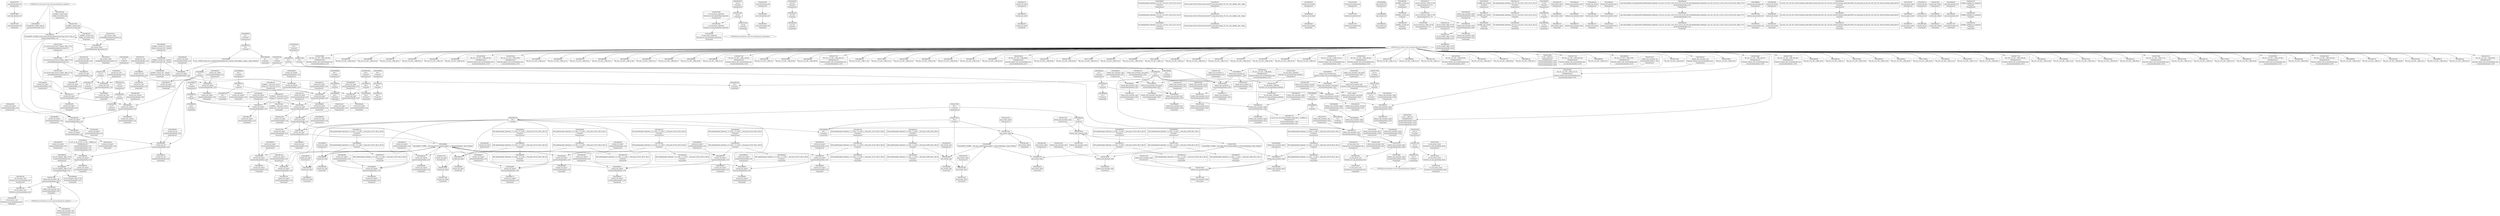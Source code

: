 digraph {
	CE0x5879730 [shape=record,shape=Mrecord,label="{CE0x5879730|_call_void_mcount()_#3|*SummSource*}"]
	CE0x589b2a0 [shape=record,shape=Mrecord,label="{CE0x589b2a0|COLLAPSED:_GCMRE_current_task_external_global_%struct.task_struct*:_elem_0::|security/selinux/hooks.c,218}"]
	CE0x587ecd0 [shape=record,shape=Mrecord,label="{CE0x587ecd0|selinux_sem_associate:_ipc_id|security/selinux/hooks.c,5422|*SummSink*}"]
	CE0x5862f90 [shape=record,shape=Mrecord,label="{CE0x5862f90|avc_has_perm:_requested|Function::avc_has_perm&Arg::requested::|*SummSink*}"]
	CE0x586be80 [shape=record,shape=Mrecord,label="{CE0x586be80|selinux_sem_associate:_key|security/selinux/hooks.c,5422|*SummSink*}"]
	CE0x58998b0 [shape=record,shape=Mrecord,label="{CE0x58998b0|current_sid:_tmp4|security/selinux/hooks.c,218|*SummSink*}"]
	CE0x586eb60 [shape=record,shape=Mrecord,label="{CE0x586eb60|current_sid:_tobool1|security/selinux/hooks.c,218|*SummSource*}"]
	CE0x58bb3a0 [shape=record,shape=Mrecord,label="{CE0x58bb3a0|current_sid:_tmp19|security/selinux/hooks.c,218}"]
	CE0x58859e0 [shape=record,shape=Mrecord,label="{CE0x58859e0|current_sid:_sid|security/selinux/hooks.c,220}"]
	CE0x587cb50 [shape=record,shape=Mrecord,label="{CE0x587cb50|avc_has_perm:_tclass|Function::avc_has_perm&Arg::tclass::}"]
	CE0x58b5460 [shape=record,shape=Mrecord,label="{CE0x58b5460|_call_void_mcount()_#3}"]
	CE0x58ac620 [shape=record,shape=Mrecord,label="{CE0x58ac620|i32_218|*Constant*|*SummSource*}"]
	CE0x588a270 [shape=record,shape=Mrecord,label="{CE0x588a270|current_sid:_entry|*SummSource*}"]
	CE0x5896920 [shape=record,shape=Mrecord,label="{CE0x5896920|i8_1|*Constant*|*SummSource*}"]
	CE0x5865230 [shape=record,shape=Mrecord,label="{CE0x5865230|current_sid:_tmp1}"]
	CE0x586c100 [shape=record,shape=Mrecord,label="{CE0x586c100|selinux_sem_associate:_sem_perm1|security/selinux/hooks.c,5422|*SummSource*}"]
	CE0x58651c0 [shape=record,shape=Mrecord,label="{CE0x58651c0|i64_1|*Constant*}"]
	CE0x5887060 [shape=record,shape=Mrecord,label="{CE0x5887060|80:_i32,_112:_i8*,_:_CRE_14,15_}"]
	CE0x58bbbf0 [shape=record,shape=Mrecord,label="{CE0x58bbbf0|current_sid:_tmp20|security/selinux/hooks.c,218}"]
	CE0x588f6e0 [shape=record,shape=Mrecord,label="{CE0x588f6e0|i8*_getelementptr_inbounds_(_25_x_i8_,_25_x_i8_*_.str3,_i32_0,_i32_0)|*Constant*|*SummSink*}"]
	CE0x5885ad0 [shape=record,shape=Mrecord,label="{CE0x5885ad0|current_sid:_sid|security/selinux/hooks.c,220|*SummSource*}"]
	CE0x58f1e40 [shape=record,shape=Mrecord,label="{CE0x58f1e40|%struct.task_struct*_(%struct.task_struct**)*_asm_movq_%gs:$_1:P_,$0_,_r,im,_dirflag_,_fpsr_,_flags_}"]
	CE0x58ee020 [shape=record,shape=Mrecord,label="{CE0x58ee020|get_current:_tmp|*SummSource*}"]
	CE0x586f050 [shape=record,shape=Mrecord,label="{CE0x586f050|i64_5|*Constant*|*SummSource*}"]
	CE0x5887da0 [shape=record,shape=Mrecord,label="{CE0x5887da0|avc_has_perm:_tsid|Function::avc_has_perm&Arg::tsid::}"]
	CE0x5887ed0 [shape=record,shape=Mrecord,label="{CE0x5887ed0|avc_has_perm:_tsid|Function::avc_has_perm&Arg::tsid::|*SummSource*}"]
	CE0x5886840 [shape=record,shape=Mrecord,label="{CE0x5886840|80:_i32,_112:_i8*,_:_CRE_23,24_}"]
	CE0x5880570 [shape=record,shape=Mrecord,label="{CE0x5880570|i64_3|*Constant*}"]
	CE0x587d480 [shape=record,shape=Mrecord,label="{CE0x587d480|avc_has_perm:_requested|Function::avc_has_perm&Arg::requested::|*SummSource*}"]
	CE0x58b61f0 [shape=record,shape=Mrecord,label="{CE0x58b61f0|current_sid:_tmp1|*SummSource*}"]
	CE0x587ced0 [shape=record,shape=Mrecord,label="{CE0x587ced0|i32_64|*Constant*}"]
	CE0x589cc20 [shape=record,shape=Mrecord,label="{CE0x589cc20|current_sid:_tmp10|security/selinux/hooks.c,218|*SummSink*}"]
	CE0x5870ea0 [shape=record,shape=Mrecord,label="{CE0x5870ea0|i32_10|*Constant*}"]
	CE0x58ae210 [shape=record,shape=Mrecord,label="{CE0x58ae210|current_sid:_tmp21|security/selinux/hooks.c,218}"]
	CE0x588c4b0 [shape=record,shape=Mrecord,label="{CE0x588c4b0|i32_0|*Constant*}"]
	CE0x58820a0 [shape=record,shape=Mrecord,label="{CE0x58820a0|current_sid:_do.body|*SummSink*}"]
	CE0x586c480 [shape=record,shape=Mrecord,label="{CE0x586c480|selinux_sem_associate:_tmp6|security/selinux/hooks.c,5422|*SummSink*}"]
	CE0x58bba00 [shape=record,shape=Mrecord,label="{CE0x58bba00|current_sid:_tmp19|security/selinux/hooks.c,218|*SummSink*}"]
	CE0x5882b40 [shape=record,shape=Mrecord,label="{CE0x5882b40|selinux_sem_associate:_tmp2|*SummSource*}"]
	CE0x587ad90 [shape=record,shape=Mrecord,label="{CE0x587ad90|current_sid:_tmp7|security/selinux/hooks.c,218}"]
	CE0x5166090 [shape=record,shape=Mrecord,label="{CE0x5166090|80:_i32,_112:_i8*,_:_CRE_1,2_}"]
	CE0x5885680 [shape=record,shape=Mrecord,label="{CE0x5885680|80:_i32,_112:_i8*,_:_CRE_4,5_}"]
	CE0x58acf50 [shape=record,shape=Mrecord,label="{CE0x58acf50|i64*_getelementptr_inbounds_(_11_x_i64_,_11_x_i64_*___llvm_gcov_ctr125,_i64_0,_i64_9)|*Constant*}"]
	CE0x5899e20 [shape=record,shape=Mrecord,label="{CE0x5899e20|i64_0|*Constant*|*SummSink*}"]
	CE0x5897070 [shape=record,shape=Mrecord,label="{CE0x5897070|i8_1|*Constant*}"]
	CE0x586bdb0 [shape=record,shape=Mrecord,label="{CE0x586bdb0|selinux_sem_associate:_sem_perm1|security/selinux/hooks.c,5422}"]
	CE0x5878320 [shape=record,shape=Mrecord,label="{CE0x5878320|selinux_sem_associate:_tmp1}"]
	CE0x58b5500 [shape=record,shape=Mrecord,label="{CE0x58b5500|_call_void_mcount()_#3|*SummSource*}"]
	CE0x586c3a0 [shape=record,shape=Mrecord,label="{CE0x586c3a0|selinux_sem_associate:_tmp6|security/selinux/hooks.c,5422}"]
	CE0x58997e0 [shape=record,shape=Mrecord,label="{CE0x58997e0|current_sid:_tmp4|security/selinux/hooks.c,218|*SummSource*}"]
	CE0x58987d0 [shape=record,shape=Mrecord,label="{CE0x58987d0|current_sid:_tmp13|security/selinux/hooks.c,218|*SummSource*}"]
	CE0x58830a0 [shape=record,shape=Mrecord,label="{CE0x58830a0|80:_i32,_112:_i8*,_:_CRE_50,51_}"]
	CE0x58735e0 [shape=record,shape=Mrecord,label="{CE0x58735e0|current_sid:_land.lhs.true}"]
	CE0x58b0880 [shape=record,shape=Mrecord,label="{CE0x58b0880|get_current:_bb}"]
	CE0x5875180 [shape=record,shape=Mrecord,label="{CE0x5875180|i64*_getelementptr_inbounds_(_2_x_i64_,_2_x_i64_*___llvm_gcov_ctr98,_i64_0,_i64_1)|*Constant*}"]
	CE0x5870c40 [shape=record,shape=Mrecord,label="{CE0x5870c40|80:_i32,_112:_i8*,_:_CRE_70,71_}"]
	CE0x586f2c0 [shape=record,shape=Mrecord,label="{CE0x586f2c0|i64_4|*Constant*}"]
	CE0x588ded0 [shape=record,shape=Mrecord,label="{CE0x588ded0|selinux_sem_associate:_tmp5|security/selinux/hooks.c,5419}"]
	CE0x586f920 [shape=record,shape=Mrecord,label="{CE0x586f920|current_sid:_tmp|*SummSource*}"]
	CE0x586e920 [shape=record,shape=Mrecord,label="{CE0x586e920|current_sid:_tmp8|security/selinux/hooks.c,218|*SummSink*}"]
	CE0x589c390 [shape=record,shape=Mrecord,label="{CE0x589c390|i64_4|*Constant*|*SummSource*}"]
	CE0x588a330 [shape=record,shape=Mrecord,label="{CE0x588a330|current_sid:_entry|*SummSink*}"]
	CE0x586d810 [shape=record,shape=Mrecord,label="{CE0x586d810|selinux_sem_associate:_ad|security/selinux/hooks.c, 5416}"]
	CE0x588ac60 [shape=record,shape=Mrecord,label="{CE0x588ac60|i32_3|*Constant*|*SummSource*}"]
	CE0x5887550 [shape=record,shape=Mrecord,label="{CE0x5887550|selinux_sem_associate:_tmp4|security/selinux/hooks.c,5419|*SummSink*}"]
	CE0x587d1e0 [shape=record,shape=Mrecord,label="{CE0x587d1e0|i32_64|*Constant*|*SummSink*}"]
	CE0x5898840 [shape=record,shape=Mrecord,label="{CE0x5898840|current_sid:_tmp13|security/selinux/hooks.c,218|*SummSink*}"]
	CE0x586f510 [shape=record,shape=Mrecord,label="{CE0x586f510|80:_i32,_112:_i8*,_:_CRE_34,35_}"]
	"CONST[source:0(mediator),value:0(static)][purpose:{operation}]"
	CE0x58baad0 [shape=record,shape=Mrecord,label="{CE0x58baad0|current_sid:_tmp17|security/selinux/hooks.c,218|*SummSink*}"]
	CE0x586f420 [shape=record,shape=Mrecord,label="{CE0x586f420|80:_i32,_112:_i8*,_:_CRE_33,34_}"]
	CE0x5875a50 [shape=record,shape=Mrecord,label="{CE0x5875a50|get_current:_tmp1|*SummSink*}"]
	CE0x5868970 [shape=record,shape=Mrecord,label="{CE0x5868970|selinux_sem_associate:_sma|Function::selinux_sem_associate&Arg::sma::}"]
	CE0x58869d0 [shape=record,shape=Mrecord,label="{CE0x58869d0|80:_i32,_112:_i8*,_:_CRE_25,26_}"]
	CE0x5896cd0 [shape=record,shape=Mrecord,label="{CE0x5896cd0|current_sid:_tmp16|security/selinux/hooks.c,218|*SummSource*}"]
	CE0x5878910 [shape=record,shape=Mrecord,label="{CE0x5878910|80:_i32,_112:_i8*,_:_CRE_112,120_|*MultipleSource*|Function::selinux_sem_associate&Arg::sma::|security/selinux/hooks.c,5419}"]
	CE0x5865d60 [shape=record,shape=Mrecord,label="{CE0x5865d60|GLOBAL:_current_sid|*Constant*|*SummSource*}"]
	CE0x5897f10 [shape=record,shape=Mrecord,label="{CE0x5897f10|current_sid:_call|security/selinux/hooks.c,218|*SummSource*}"]
	CE0x58f0e20 [shape=record,shape=Mrecord,label="{CE0x58f0e20|get_current:_tmp4|./arch/x86/include/asm/current.h,14|*SummSink*}"]
	CE0x5886cf0 [shape=record,shape=Mrecord,label="{CE0x5886cf0|80:_i32,_112:_i8*,_:_CRE_8,9_}"]
	CE0x587dc10 [shape=record,shape=Mrecord,label="{CE0x587dc10|_ret_i32_%retval.0,_!dbg_!27728|security/selinux/avc.c,775|*SummSource*}"]
	CE0x58ae6e0 [shape=record,shape=Mrecord,label="{CE0x58ae6e0|current_sid:_tmp23|security/selinux/hooks.c,218}"]
	CE0x58b2990 [shape=record,shape=Mrecord,label="{CE0x58b2990|i32_22|*Constant*|*SummSink*}"]
	CE0x588e0b0 [shape=record,shape=Mrecord,label="{CE0x588e0b0|selinux_sem_associate:_tmp5|security/selinux/hooks.c,5419|*SummSink*}"]
	CE0x58c7a60 [shape=record,shape=Mrecord,label="{CE0x58c7a60|GLOBAL:_current_task|Global_var:current_task}"]
	CE0x5878770 [shape=record,shape=Mrecord,label="{CE0x5878770|80:_i32,_112:_i8*,_:_CRE_104,112_|*MultipleSource*|Function::selinux_sem_associate&Arg::sma::|security/selinux/hooks.c,5419}"]
	CE0x586f1c0 [shape=record,shape=Mrecord,label="{CE0x586f1c0|i64_5|*Constant*|*SummSink*}"]
	CE0x5884470 [shape=record,shape=Mrecord,label="{CE0x5884470|selinux_sem_associate:_tmp2}"]
	CE0x58b0a40 [shape=record,shape=Mrecord,label="{CE0x58b0a40|get_current:_bb|*SummSink*}"]
	CE0x5876c30 [shape=record,shape=Mrecord,label="{CE0x5876c30|80:_i32,_112:_i8*,_:_CRE_136,144_|*MultipleSource*|Function::selinux_sem_associate&Arg::sma::|security/selinux/hooks.c,5419}"]
	CE0x58bba70 [shape=record,shape=Mrecord,label="{CE0x58bba70|GLOBAL:_get_current|*Constant*}"]
	CE0x587ee40 [shape=record,shape=Mrecord,label="{CE0x587ee40|selinux_sem_associate:_sid2|security/selinux/hooks.c,5424|*SummSink*}"]
	CE0x5896530 [shape=record,shape=Mrecord,label="{CE0x5896530|current_sid:_tmp15|security/selinux/hooks.c,218}"]
	CE0x58ae340 [shape=record,shape=Mrecord,label="{CE0x58ae340|current_sid:_tmp21|security/selinux/hooks.c,218|*SummSource*}"]
	CE0x5875c20 [shape=record,shape=Mrecord,label="{CE0x5875c20|80:_i32,_112:_i8*,_:_CRE_11,12_}"]
	CE0x5879f80 [shape=record,shape=Mrecord,label="{CE0x5879f80|current_sid:_tmp5|security/selinux/hooks.c,218}"]
	CE0x58acc10 [shape=record,shape=Mrecord,label="{CE0x58acc10|i8*_getelementptr_inbounds_(_45_x_i8_,_45_x_i8_*_.str12,_i32_0,_i32_0)|*Constant*|*SummSource*}"]
	CE0x58806a0 [shape=record,shape=Mrecord,label="{CE0x58806a0|i64_3|*Constant*|*SummSource*}"]
	CE0x588ce20 [shape=record,shape=Mrecord,label="{CE0x588ce20|current_sid:_tmp2}"]
	CE0x5881f10 [shape=record,shape=Mrecord,label="{CE0x5881f10|i64*_getelementptr_inbounds_(_11_x_i64_,_11_x_i64_*___llvm_gcov_ctr125,_i64_0,_i64_0)|*Constant*|*SummSink*}"]
	CE0x588b840 [shape=record,shape=Mrecord,label="{CE0x588b840|80:_i32,_112:_i8*,_:_CRE_15,16_}"]
	CE0x586ea80 [shape=record,shape=Mrecord,label="{CE0x586ea80|current_sid:_tobool1|security/selinux/hooks.c,218}"]
	CE0x587a740 [shape=record,shape=Mrecord,label="{CE0x587a740|80:_i32,_112:_i8*,_:_CRE_2,3_}"]
	CE0x5877b30 [shape=record,shape=Mrecord,label="{CE0x5877b30|current_sid:_tmp3}"]
	CE0x586b330 [shape=record,shape=Mrecord,label="{CE0x586b330|selinux_sem_associate:_tmp4|security/selinux/hooks.c,5419|*SummSource*}"]
	CE0x588df40 [shape=record,shape=Mrecord,label="{CE0x588df40|selinux_sem_associate:_tmp5|security/selinux/hooks.c,5419|*SummSource*}"]
	CE0x58b40b0 [shape=record,shape=Mrecord,label="{CE0x58b40b0|i1_true|*Constant*|*SummSink*}"]
	CE0x589ac80 [shape=record,shape=Mrecord,label="{CE0x589ac80|i32_78|*Constant*|*SummSource*}"]
	CE0x5894190 [shape=record,shape=Mrecord,label="{CE0x5894190|get_current:_entry|*SummSource*}"]
	CE0x589d6a0 [shape=record,shape=Mrecord,label="{CE0x589d6a0|current_sid:_tmp8|security/selinux/hooks.c,218}"]
	CE0x58b2760 [shape=record,shape=Mrecord,label="{CE0x58b2760|i32_22|*Constant*|*SummSource*}"]
	CE0x5878430 [shape=record,shape=Mrecord,label="{CE0x5878430|80:_i32,_112:_i8*,_:_CRE_96,100_|*MultipleSource*|Function::selinux_sem_associate&Arg::sma::|security/selinux/hooks.c,5419}"]
	CE0x5863170 [shape=record,shape=Mrecord,label="{CE0x5863170|selinux_sem_associate:_u|security/selinux/hooks.c,5422|*SummSink*}"]
	CE0x5879660 [shape=record,shape=Mrecord,label="{CE0x5879660|_call_void_mcount()_#3}"]
	CE0x5884bf0 [shape=record,shape=Mrecord,label="{CE0x5884bf0|80:_i32,_112:_i8*,_:_CRE_56,57_}"]
	CE0x589ce80 [shape=record,shape=Mrecord,label="{CE0x589ce80|current_sid:_tmp11|security/selinux/hooks.c,218}"]
	CE0x5880780 [shape=record,shape=Mrecord,label="{CE0x5880780|i64_3|*Constant*|*SummSink*}"]
	CE0x5898760 [shape=record,shape=Mrecord,label="{CE0x5898760|current_sid:_tmp13|security/selinux/hooks.c,218}"]
	CE0x589bd30 [shape=record,shape=Mrecord,label="{CE0x589bd30|GLOBAL:_current_sid.__warned|Global_var:current_sid.__warned|*SummSource*}"]
	CE0x5875f80 [shape=record,shape=Mrecord,label="{CE0x5875f80|COLLAPSED:_GCMRE___llvm_gcov_ctr319_internal_global_2_x_i64_zeroinitializer:_elem_0:default:}"]
	CE0x5868370 [shape=record,shape=Mrecord,label="{CE0x5868370|selinux_sem_associate:_entry|*SummSink*}"]
	CE0x58b2290 [shape=record,shape=Mrecord,label="{CE0x58b2290|get_current:_tmp2|*SummSource*}"]
	CE0x589c6d0 [shape=record,shape=Mrecord,label="{CE0x589c6d0|current_sid:_tmp9|security/selinux/hooks.c,218|*SummSink*}"]
	CE0x5882f70 [shape=record,shape=Mrecord,label="{CE0x5882f70|80:_i32,_112:_i8*,_:_CRE_49,50_}"]
	CE0x5877f40 [shape=record,shape=Mrecord,label="{CE0x5877f40|i64_1|*Constant*|*SummSource*}"]
	CE0x588ce90 [shape=record,shape=Mrecord,label="{CE0x588ce90|current_sid:_tmp2|*SummSource*}"]
	CE0x5886ac0 [shape=record,shape=Mrecord,label="{CE0x5886ac0|80:_i32,_112:_i8*,_:_CRE_26,27_}"]
	CE0x5873b50 [shape=record,shape=Mrecord,label="{CE0x5873b50|i64*_getelementptr_inbounds_(_2_x_i64_,_2_x_i64_*___llvm_gcov_ctr319,_i64_0,_i64_1)|*Constant*|*SummSource*}"]
	CE0x586aa00 [shape=record,shape=Mrecord,label="{CE0x586aa00|current_sid:_do.body}"]
	CE0x5896610 [shape=record,shape=Mrecord,label="{CE0x5896610|current_sid:_tmp15|security/selinux/hooks.c,218|*SummSink*}"]
	CE0x58aea30 [shape=record,shape=Mrecord,label="{CE0x58aea30|current_sid:_tmp23|security/selinux/hooks.c,218|*SummSink*}"]
	CE0x587f890 [shape=record,shape=Mrecord,label="{CE0x587f890|4:_i32,_:_CRE_0,2_|*MultipleSource*|security/selinux/hooks.c,5419|security/selinux/hooks.c,5424|security/selinux/hooks.c,5419}"]
	CE0x589be60 [shape=record,shape=Mrecord,label="{CE0x589be60|GLOBAL:_current_sid.__warned|Global_var:current_sid.__warned|*SummSink*}"]
	CE0x58fc870 [shape=record,shape=Mrecord,label="{CE0x58fc870|i64*_getelementptr_inbounds_(_2_x_i64_,_2_x_i64_*___llvm_gcov_ctr98,_i64_0,_i64_1)|*Constant*|*SummSink*}"]
	CE0x5881db0 [shape=record,shape=Mrecord,label="{CE0x5881db0|current_sid:_do.end|*SummSource*}"]
	CE0x58854c0 [shape=record,shape=Mrecord,label="{CE0x58854c0|current_sid:_land.lhs.true2|*SummSource*}"]
	CE0x58802a0 [shape=record,shape=Mrecord,label="{CE0x58802a0|current_sid:_tobool|security/selinux/hooks.c,218|*SummSource*}"]
	CE0x588ecb0 [shape=record,shape=Mrecord,label="{CE0x588ecb0|_call_void_lockdep_rcu_suspicious(i8*_getelementptr_inbounds_(_25_x_i8_,_25_x_i8_*_.str3,_i32_0,_i32_0),_i32_218,_i8*_getelementptr_inbounds_(_45_x_i8_,_45_x_i8_*_.str12,_i32_0,_i32_0))_#10,_!dbg_!27727|security/selinux/hooks.c,218|*SummSource*}"]
	CE0x589af80 [shape=record,shape=Mrecord,label="{CE0x589af80|current_sid:_cred|security/selinux/hooks.c,218|*SummSink*}"]
	CE0x5877150 [shape=record,shape=Mrecord,label="{CE0x5877150|80:_i32,_112:_i8*,_:_CRE_160,168_|*MultipleSource*|Function::selinux_sem_associate&Arg::sma::|security/selinux/hooks.c,5419}"]
	CE0x58b8500 [shape=record,shape=Mrecord,label="{CE0x58b8500|current_sid:_call4|security/selinux/hooks.c,218}"]
	CE0x58cc1d0 [shape=record,shape=Mrecord,label="{CE0x58cc1d0|get_current:_tmp3}"]
	CE0x5881580 [shape=record,shape=Mrecord,label="{CE0x5881580|i64*_getelementptr_inbounds_(_11_x_i64_,_11_x_i64_*___llvm_gcov_ctr125,_i64_0,_i64_6)|*Constant*}"]
	CE0x587d710 [shape=record,shape=Mrecord,label="{CE0x587d710|_ret_i32_%call3,_!dbg_!27729|security/selinux/hooks.c,5424}"]
	CE0x587e1a0 [shape=record,shape=Mrecord,label="{CE0x587e1a0|_ret_i32_%call3,_!dbg_!27729|security/selinux/hooks.c,5424|*SummSource*}"]
	CE0x58868e0 [shape=record,shape=Mrecord,label="{CE0x58868e0|80:_i32,_112:_i8*,_:_CRE_24,25_}"]
	CE0x5872f30 [shape=record,shape=Mrecord,label="{CE0x5872f30|selinux_sem_associate:_tmp1|*SummSink*}"]
	CE0x586f330 [shape=record,shape=Mrecord,label="{CE0x586f330|80:_i32,_112:_i8*,_:_CRE_76,80_|*MultipleSource*|Function::selinux_sem_associate&Arg::sma::|security/selinux/hooks.c,5419}"]
	CE0x5877d40 [shape=record,shape=Mrecord,label="{CE0x5877d40|current_sid:_tmp3|*SummSink*}"]
	CE0x58753d0 [shape=record,shape=Mrecord,label="{CE0x58753d0|80:_i32,_112:_i8*,_:_CRE_29,30_}"]
	CE0x58b4b60 [shape=record,shape=Mrecord,label="{CE0x58b4b60|i64*_getelementptr_inbounds_(_11_x_i64_,_11_x_i64_*___llvm_gcov_ctr125,_i64_0,_i64_8)|*Constant*|*SummSource*}"]
	CE0x58798b0 [shape=record,shape=Mrecord,label="{CE0x58798b0|80:_i32,_112:_i8*,_:_CRE_62,63_}"]
	CE0x58660b0 [shape=record,shape=Mrecord,label="{CE0x58660b0|selinux_sem_associate:_bb|*SummSource*}"]
	CE0x588c5f0 [shape=record,shape=Mrecord,label="{CE0x588c5f0|GLOBAL:_current_sid|*Constant*}"]
	CE0x5862c40 [shape=record,shape=Mrecord,label="{CE0x5862c40|selinux_sem_associate:_call3|security/selinux/hooks.c,5424|*SummSink*}"]
	CE0x58b63c0 [shape=record,shape=Mrecord,label="{CE0x58b63c0|current_sid:_tmp1|*SummSink*}"]
	CE0x58b0580 [shape=record,shape=Mrecord,label="{CE0x58b0580|current_sid:_tmp24|security/selinux/hooks.c,220|*SummSource*}"]
	CE0x5875e70 [shape=record,shape=Mrecord,label="{CE0x5875e70|i64_1|*Constant*}"]
	CE0x5876dd0 [shape=record,shape=Mrecord,label="{CE0x5876dd0|80:_i32,_112:_i8*,_:_CRE_144,152_|*MultipleSource*|Function::selinux_sem_associate&Arg::sma::|security/selinux/hooks.c,5419}"]
	CE0x587e740 [shape=record,shape=Mrecord,label="{CE0x587e740|selinux_sem_associate:_u|security/selinux/hooks.c,5422|*SummSource*}"]
	CE0x587c7b0 [shape=record,shape=Mrecord,label="{CE0x587c7b0|i16_25|*Constant*}"]
	CE0x5881030 [shape=record,shape=Mrecord,label="{CE0x5881030|current_sid:_tmp12|security/selinux/hooks.c,218}"]
	CE0x5865fc0 [shape=record,shape=Mrecord,label="{CE0x5865fc0|selinux_sem_associate:_bb|*SummSink*}"]
	CE0x58980c0 [shape=record,shape=Mrecord,label="{CE0x58980c0|current_sid:_tobool|security/selinux/hooks.c,218|*SummSink*}"]
	CE0x588f400 [shape=record,shape=Mrecord,label="{CE0x588f400|i8*_getelementptr_inbounds_(_25_x_i8_,_25_x_i8_*_.str3,_i32_0,_i32_0)|*Constant*}"]
	CE0x58776b0 [shape=record,shape=Mrecord,label="{CE0x58776b0|80:_i32,_112:_i8*,_:_CRE_184,188_|*MultipleSource*|Function::selinux_sem_associate&Arg::sma::|security/selinux/hooks.c,5419}"]
	CE0x58ae860 [shape=record,shape=Mrecord,label="{CE0x58ae860|current_sid:_tmp23|security/selinux/hooks.c,218|*SummSource*}"]
	CE0x588bb60 [shape=record,shape=Mrecord,label="{CE0x588bb60|80:_i32,_112:_i8*,_:_CRE_18,19_}"]
	CE0x5886190 [shape=record,shape=Mrecord,label="{CE0x5886190|80:_i32,_112:_i8*,_:_CRE_0,1_}"]
	CE0x5880d70 [shape=record,shape=Mrecord,label="{CE0x5880d70|current_sid:_tmp11|security/selinux/hooks.c,218|*SummSource*}"]
	CE0x58b2aa0 [shape=record,shape=Mrecord,label="{CE0x58b2aa0|current_sid:_security|security/selinux/hooks.c,218}"]
	CE0x58708e0 [shape=record,shape=Mrecord,label="{CE0x58708e0|80:_i32,_112:_i8*,_:_CRE_67,68_}"]
	CE0x5881e70 [shape=record,shape=Mrecord,label="{CE0x5881e70|current_sid:_do.end|*SummSink*}"]
	CE0x588c6e0 [shape=record,shape=Mrecord,label="{CE0x588c6e0|80:_i32,_112:_i8*,_:_CRE_57,58_}"]
	CE0x58bb990 [shape=record,shape=Mrecord,label="{CE0x58bb990|i64*_getelementptr_inbounds_(_11_x_i64_,_11_x_i64_*___llvm_gcov_ctr125,_i64_0,_i64_10)|*Constant*|*SummSink*}"]
	CE0x586a960 [shape=record,shape=Mrecord,label="{CE0x586a960|current_sid:_if.end|*SummSource*}"]
	"CONST[source:0(mediator),value:2(dynamic)][purpose:{object}]"
	CE0x58cc240 [shape=record,shape=Mrecord,label="{CE0x58cc240|get_current:_tmp3|*SummSource*}"]
	CE0x586aad0 [shape=record,shape=Mrecord,label="{CE0x586aad0|current_sid:_do.end}"]
	CE0x588c810 [shape=record,shape=Mrecord,label="{CE0x588c810|80:_i32,_112:_i8*,_:_CRE_58,59_}"]
	CE0x58bace0 [shape=record,shape=Mrecord,label="{CE0x58bace0|current_sid:_tmp19|security/selinux/hooks.c,218|*SummSource*}"]
	CE0x77269e0 [shape=record,shape=Mrecord,label="{CE0x77269e0|80:_i32,_112:_i8*,_:_CRE_19,20_}"]
	CE0x5886f70 [shape=record,shape=Mrecord,label="{CE0x5886f70|80:_i32,_112:_i8*,_:_CRE_13,14_}"]
	CE0x588ffa0 [shape=record,shape=Mrecord,label="{CE0x588ffa0|i32_0|*Constant*}"]
	CE0x58801d0 [shape=record,shape=Mrecord,label="{CE0x58801d0|current_sid:_tobool|security/selinux/hooks.c,218}"]
	CE0x5880500 [shape=record,shape=Mrecord,label="{CE0x5880500|i64*_getelementptr_inbounds_(_11_x_i64_,_11_x_i64_*___llvm_gcov_ctr125,_i64_0,_i64_6)|*Constant*|*SummSink*}"]
	CE0x5880880 [shape=record,shape=Mrecord,label="{CE0x5880880|i64_2|*Constant*|*SummSource*}"]
	CE0x58bae80 [shape=record,shape=Mrecord,label="{CE0x58bae80|current_sid:_tmp18|security/selinux/hooks.c,218}"]
	CE0x586d6b0 [shape=record,shape=Mrecord,label="{CE0x586d6b0|i64_1|*Constant*|*SummSink*}"]
	CE0x588a9a0 [shape=record,shape=Mrecord,label="{CE0x588a9a0|selinux_sem_associate:_key|security/selinux/hooks.c,5422}"]
	CE0x587a2c0 [shape=record,shape=Mrecord,label="{CE0x587a2c0|current_sid:_tmp5|security/selinux/hooks.c,218|*SummSource*}"]
	CE0x5888a50 [shape=record,shape=Mrecord,label="{CE0x5888a50|_ret_i32_%tmp24,_!dbg_!27742|security/selinux/hooks.c,220|*SummSource*}"]
	CE0x5888640 [shape=record,shape=Mrecord,label="{CE0x5888640|i64*_getelementptr_inbounds_(_11_x_i64_,_11_x_i64_*___llvm_gcov_ctr125,_i64_0,_i64_0)|*Constant*}"]
	CE0x587f310 [shape=record,shape=Mrecord,label="{CE0x587f310|selinux_sem_associate:_sid2|security/selinux/hooks.c,5424|*SummSource*}"]
	CE0x589b310 [shape=record,shape=Mrecord,label="{CE0x589b310|get_current:_tmp2|*SummSink*}"]
	CE0x588ec40 [shape=record,shape=Mrecord,label="{CE0x588ec40|_call_void_lockdep_rcu_suspicious(i8*_getelementptr_inbounds_(_25_x_i8_,_25_x_i8_*_.str3,_i32_0,_i32_0),_i32_218,_i8*_getelementptr_inbounds_(_45_x_i8_,_45_x_i8_*_.str12,_i32_0,_i32_0))_#10,_!dbg_!27727|security/selinux/hooks.c,218}"]
	CE0x587c8e0 [shape=record,shape=Mrecord,label="{CE0x587c8e0|i16_25|*Constant*|*SummSource*}"]
	CE0x589b840 [shape=record,shape=Mrecord,label="{CE0x589b840|current_sid:_tmp7|security/selinux/hooks.c,218|*SummSource*}"]
	CE0x5870d70 [shape=record,shape=Mrecord,label="{CE0x5870d70|80:_i32,_112:_i8*,_:_CRE_71,72_}"]
	CE0x5872d20 [shape=record,shape=Mrecord,label="{CE0x5872d20|selinux_sem_associate:_tmp3}"]
	CE0x588ade0 [shape=record,shape=Mrecord,label="{CE0x588ade0|i32_3|*Constant*|*SummSink*}"]
	CE0x58cc300 [shape=record,shape=Mrecord,label="{CE0x58cc300|get_current:_tmp3|*SummSink*}"]
	CE0x58729f0 [shape=record,shape=Mrecord,label="{CE0x58729f0|selinux_sem_associate:_call|security/selinux/hooks.c,5417}"]
	CE0x58808f0 [shape=record,shape=Mrecord,label="{CE0x58808f0|i64_2|*Constant*|*SummSink*}"]
	CE0x5879d40 [shape=record,shape=Mrecord,label="{CE0x5879d40|80:_i32,_112:_i8*,_:_CRE_66,67_}"]
	CE0x58777e0 [shape=record,shape=Mrecord,label="{CE0x58777e0|80:_i32,_112:_i8*,_:_CRE_188,192_|*MultipleSource*|Function::selinux_sem_associate&Arg::sma::|security/selinux/hooks.c,5419}"]
	CE0x5884ac0 [shape=record,shape=Mrecord,label="{CE0x5884ac0|80:_i32,_112:_i8*,_:_CRE_55,56_}"]
	CE0x589c600 [shape=record,shape=Mrecord,label="{CE0x589c600|current_sid:_tmp9|security/selinux/hooks.c,218|*SummSource*}"]
	CE0x5873740 [shape=record,shape=Mrecord,label="{CE0x5873740|current_sid:_land.lhs.true|*SummSink*}"]
	CE0x586b780 [shape=record,shape=Mrecord,label="{CE0x586b780|selinux_sem_associate:_security|security/selinux/hooks.c,5419|*SummSink*}"]
	CE0x5886bb0 [shape=record,shape=Mrecord,label="{CE0x5886bb0|80:_i32,_112:_i8*,_:_CRE_27,28_}"]
	CE0x588b120 [shape=record,shape=Mrecord,label="{CE0x588b120|i32_(i32,_i32,_i16,_i32,_%struct.common_audit_data*)*_bitcast_(i32_(i32,_i32,_i16,_i32,_%struct.common_audit_data.495*)*_avc_has_perm_to_i32_(i32,_i32,_i16,_i32,_%struct.common_audit_data*)*)|*Constant*|*SummSink*}"]
	CE0x5872af0 [shape=record,shape=Mrecord,label="{CE0x5872af0|_call_void_mcount()_#3|*SummSink*}"]
	CE0x58ae3b0 [shape=record,shape=Mrecord,label="{CE0x58ae3b0|current_sid:_tmp22|security/selinux/hooks.c,218|*SummSource*}"]
	CE0x586acc0 [shape=record,shape=Mrecord,label="{CE0x586acc0|current_sid:_if.end|*SummSink*}"]
	CE0x58754c0 [shape=record,shape=Mrecord,label="{CE0x58754c0|80:_i32,_112:_i8*,_:_CRE_30,31_}"]
	CE0x5887ba0 [shape=record,shape=Mrecord,label="{CE0x5887ba0|avc_has_perm:_ssid|Function::avc_has_perm&Arg::ssid::|*SummSink*}"]
	CE0x5873d40 [shape=record,shape=Mrecord,label="{CE0x5873d40|_ret_%struct.task_struct*_%tmp4,_!dbg_!27714|./arch/x86/include/asm/current.h,14|*SummSource*}"]
	CE0x586b920 [shape=record,shape=Mrecord,label="{CE0x586b920|i8_4|*Constant*}"]
	CE0x5875220 [shape=record,shape=Mrecord,label="{CE0x5875220|get_current:_tmp4|./arch/x86/include/asm/current.h,14|*SummSource*}"]
	CE0x5877fb0 [shape=record,shape=Mrecord,label="{CE0x5877fb0|selinux_sem_associate:_tmp1|*SummSource*}"]
	CE0x5879ae0 [shape=record,shape=Mrecord,label="{CE0x5879ae0|80:_i32,_112:_i8*,_:_CRE_64,65_}"]
	CE0x58ac2c0 [shape=record,shape=Mrecord,label="{CE0x58ac2c0|i8*_getelementptr_inbounds_(_45_x_i8_,_45_x_i8_*_.str12,_i32_0,_i32_0)|*Constant*}"]
	CE0x588ca70 [shape=record,shape=Mrecord,label="{CE0x588ca70|80:_i32,_112:_i8*,_:_CRE_60,61_}"]
	CE0x587f820 [shape=record,shape=Mrecord,label="{CE0x587f820|avc_has_perm:_entry|*SummSource*}"]
	CE0x58fc800 [shape=record,shape=Mrecord,label="{CE0x58fc800|get_current:_tmp|*SummSink*}"]
	CE0x587d780 [shape=record,shape=Mrecord,label="{CE0x587d780|avc_has_perm:_auditdata|Function::avc_has_perm&Arg::auditdata::}"]
	CE0x5870fd0 [shape=record,shape=Mrecord,label="{CE0x5870fd0|80:_i32,_112:_i8*,_:_CRE_72,73_|*MultipleSource*|Function::selinux_sem_associate&Arg::sma::|security/selinux/hooks.c,5419}"]
	CE0x58755b0 [shape=record,shape=Mrecord,label="{CE0x58755b0|80:_i32,_112:_i8*,_:_CRE_31,32_}"]
	CE0x586c410 [shape=record,shape=Mrecord,label="{CE0x586c410|selinux_sem_associate:_tmp6|security/selinux/hooks.c,5422|*SummSource*}"]
	CE0x58b2630 [shape=record,shape=Mrecord,label="{CE0x58b2630|i32_22|*Constant*}"]
	CE0x5885750 [shape=record,shape=Mrecord,label="{CE0x5885750|80:_i32,_112:_i8*,_:_CRE_5,6_}"]
	CE0x7726cb0 [shape=record,shape=Mrecord,label="{CE0x7726cb0|80:_i32,_112:_i8*,_:_CRE_22,23_}"]
	CE0x58b6540 [shape=record,shape=Mrecord,label="{CE0x58b6540|i64*_getelementptr_inbounds_(_11_x_i64_,_11_x_i64_*___llvm_gcov_ctr125,_i64_0,_i64_1)|*Constant*}"]
	CE0x588a200 [shape=record,shape=Mrecord,label="{CE0x588a200|current_sid:_entry}"]
	CE0x58bbd90 [shape=record,shape=Mrecord,label="{CE0x58bbd90|current_sid:_tmp20|security/selinux/hooks.c,218|*SummSource*}"]
	CE0x5888710 [shape=record,shape=Mrecord,label="{CE0x5888710|i64*_getelementptr_inbounds_(_11_x_i64_,_11_x_i64_*___llvm_gcov_ctr125,_i64_0,_i64_0)|*Constant*|*SummSource*}"]
	CE0x5873ed0 [shape=record,shape=Mrecord,label="{CE0x5873ed0|_ret_%struct.task_struct*_%tmp4,_!dbg_!27714|./arch/x86/include/asm/current.h,14|*SummSink*}"]
	CE0x587e5d0 [shape=record,shape=Mrecord,label="{CE0x587e5d0|selinux_sem_associate:_u|security/selinux/hooks.c,5422}"]
	CE0x5887400 [shape=record,shape=Mrecord,label="{CE0x5887400|selinux_sem_associate:_security|security/selinux/hooks.c,5419}"]
	CE0x586f8b0 [shape=record,shape=Mrecord,label="{CE0x586f8b0|COLLAPSED:_GCMRE___llvm_gcov_ctr125_internal_global_11_x_i64_zeroinitializer:_elem_0:default:}"]
	CE0x589ac10 [shape=record,shape=Mrecord,label="{CE0x589ac10|i32_78|*Constant*|*SummSink*}"]
	CE0x588d230 [shape=record,shape=Mrecord,label="{CE0x588d230|i64_1|*Constant*}"]
	CE0x586e5e0 [shape=record,shape=Mrecord,label="{CE0x586e5e0|80:_i32,_112:_i8*,_:_CRE_39,40_}"]
	CE0x587e4c0 [shape=record,shape=Mrecord,label="{CE0x587e4c0|selinux_sem_associate:_ipc_id|security/selinux/hooks.c,5422}"]
	CE0x5876fb0 [shape=record,shape=Mrecord,label="{CE0x5876fb0|80:_i32,_112:_i8*,_:_CRE_152,160_|*MultipleSource*|Function::selinux_sem_associate&Arg::sma::|security/selinux/hooks.c,5419}"]
	CE0x58bc370 [shape=record,shape=Mrecord,label="{CE0x58bc370|current_sid:_call4|security/selinux/hooks.c,218|*SummSink*}"]
	CE0x588c940 [shape=record,shape=Mrecord,label="{CE0x588c940|80:_i32,_112:_i8*,_:_CRE_59,60_}"]
	CE0x58b0960 [shape=record,shape=Mrecord,label="{CE0x58b0960|get_current:_bb|*SummSource*}"]
	CE0x58b82b0 [shape=record,shape=Mrecord,label="{CE0x58b82b0|current_sid:_tmp20|security/selinux/hooks.c,218|*SummSink*}"]
	CE0x587ddf0 [shape=record,shape=Mrecord,label="{CE0x587ddf0|_ret_i32_%retval.0,_!dbg_!27728|security/selinux/avc.c,775|*SummSink*}"]
	CE0x5887a40 [shape=record,shape=Mrecord,label="{CE0x5887a40|avc_has_perm:_ssid|Function::avc_has_perm&Arg::ssid::}"]
	CE0x5878d10 [shape=record,shape=Mrecord,label="{CE0x5878d10|80:_i32,_112:_i8*,_:_CRE_128,136_|*MultipleSource*|Function::selinux_sem_associate&Arg::sma::|security/selinux/hooks.c,5419}"]
	CE0x587ebc0 [shape=record,shape=Mrecord,label="{CE0x587ebc0|selinux_sem_associate:_ipc_id|security/selinux/hooks.c,5422|*SummSource*}"]
	CE0x589c460 [shape=record,shape=Mrecord,label="{CE0x589c460|i64_4|*Constant*|*SummSink*}"]
	CE0x5899b70 [shape=record,shape=Mrecord,label="{CE0x5899b70|i64_0|*Constant*}"]
	CE0x5865e20 [shape=record,shape=Mrecord,label="{CE0x5865e20|GLOBAL:_current_sid|*Constant*|*SummSink*}"]
	CE0x5897fb0 [shape=record,shape=Mrecord,label="{CE0x5897fb0|current_sid:_call|security/selinux/hooks.c,218|*SummSink*}"]
	CE0x588e500 [shape=record,shape=Mrecord,label="{CE0x588e500|selinux_sem_associate:_type|security/selinux/hooks.c,5421}"]
	CE0x587c610 [shape=record,shape=Mrecord,label="{CE0x587c610|avc_has_perm:_tsid|Function::avc_has_perm&Arg::tsid::|*SummSink*}"]
	CE0x586f600 [shape=record,shape=Mrecord,label="{CE0x586f600|80:_i32,_112:_i8*,_:_CRE_35,36_}"]
	CE0x587a990 [shape=record,shape=Mrecord,label="{CE0x587a990|current_sid:_tmp6|security/selinux/hooks.c,218}"]
	CE0x589c040 [shape=record,shape=Mrecord,label="{CE0x589c040|%struct.task_struct*_(%struct.task_struct**)*_asm_movq_%gs:$_1:P_,$0_,_r,im,_dirflag_,_fpsr_,_flags_|*SummSink*}"]
	CE0x58857f0 [shape=record,shape=Mrecord,label="{CE0x58857f0|80:_i32,_112:_i8*,_:_CRE_6,7_}"]
	CE0x586bc40 [shape=record,shape=Mrecord,label="{CE0x586bc40|i8_4|*Constant*|*SummSink*}"]
	CE0x587d070 [shape=record,shape=Mrecord,label="{CE0x587d070|i32_64|*Constant*|*SummSource*}"]
	CE0x58b30a0 [shape=record,shape=Mrecord,label="{CE0x58b30a0|current_sid:_tmp22|security/selinux/hooks.c,218}"]
	CE0x5888b40 [shape=record,shape=Mrecord,label="{CE0x5888b40|_ret_i32_%tmp24,_!dbg_!27742|security/selinux/hooks.c,220|*SummSink*}"]
	CE0x58709e0 [shape=record,shape=Mrecord,label="{CE0x58709e0|80:_i32,_112:_i8*,_:_CRE_68,69_}"]
	CE0x5885170 [shape=record,shape=Mrecord,label="{CE0x5885170|current_sid:_bb}"]
	CE0x589c970 [shape=record,shape=Mrecord,label="{CE0x589c970|current_sid:_tmp10|security/selinux/hooks.c,218}"]
	CE0x589bbb0 [shape=record,shape=Mrecord,label="{CE0x589bbb0|GLOBAL:_current_sid.__warned|Global_var:current_sid.__warned}"]
	CE0x5875b60 [shape=record,shape=Mrecord,label="{CE0x5875b60|80:_i32,_112:_i8*,_:_CRE_10,11_}"]
	CE0x5894000 [shape=record,shape=Mrecord,label="{CE0x5894000|GLOBAL:_get_current|*Constant*|*SummSink*}"]
	"CONST[source:1(input),value:2(dynamic)][purpose:{object}]"
	CE0x5887ae0 [shape=record,shape=Mrecord,label="{CE0x5887ae0|avc_has_perm:_ssid|Function::avc_has_perm&Arg::ssid::|*SummSource*}"]
	CE0x587da50 [shape=record,shape=Mrecord,label="{CE0x587da50|avc_has_perm:_auditdata|Function::avc_has_perm&Arg::auditdata::|*SummSink*}"]
	CE0x58994a0 [shape=record,shape=Mrecord,label="{CE0x58994a0|get_current:_tmp4|./arch/x86/include/asm/current.h,14}"]
	CE0x58acc80 [shape=record,shape=Mrecord,label="{CE0x58acc80|i8*_getelementptr_inbounds_(_45_x_i8_,_45_x_i8_*_.str12,_i32_0,_i32_0)|*Constant*|*SummSink*}"]
	CE0x5889870 [shape=record,shape=Mrecord,label="{CE0x5889870|80:_i32,_112:_i8*,_:_CRE_44,45_}"]
	CE0x588cba0 [shape=record,shape=Mrecord,label="{CE0x588cba0|80:_i32,_112:_i8*,_:_CRE_61,62_}"]
	CE0x587f150 [shape=record,shape=Mrecord,label="{CE0x587f150|selinux_sem_associate:_sid2|security/selinux/hooks.c,5424}"]
	CE0x587b210 [shape=record,shape=Mrecord,label="{CE0x587b210|80:_i32,_112:_i8*,_:_CRE_84,88_|*MultipleSource*|Function::selinux_sem_associate&Arg::sma::|security/selinux/hooks.c,5419}"]
	CE0x586b2c0 [shape=record,shape=Mrecord,label="{CE0x586b2c0|selinux_sem_associate:_tmp4|security/selinux/hooks.c,5419}"]
	CE0x5887870 [shape=record,shape=Mrecord,label="{CE0x5887870|avc_has_perm:_entry|*SummSink*}"]
	CE0x587ffb0 [shape=record,shape=Mrecord,label="{CE0x587ffb0|selinux_sem_associate:_tmp7|security/selinux/hooks.c,5424|*SummSink*}"]
	CE0x58bb8e0 [shape=record,shape=Mrecord,label="{CE0x58bb8e0|i64*_getelementptr_inbounds_(_11_x_i64_,_11_x_i64_*___llvm_gcov_ctr125,_i64_0,_i64_10)|*Constant*|*SummSource*}"]
	CE0x5878b60 [shape=record,shape=Mrecord,label="{CE0x5878b60|80:_i32,_112:_i8*,_:_CRE_120,128_|*MultipleSource*|Function::selinux_sem_associate&Arg::sma::|security/selinux/hooks.c,5419}"]
	CE0x58991d0 [shape=record,shape=Mrecord,label="{CE0x58991d0|i1_true|*Constant*}"]
	CE0x589af10 [shape=record,shape=Mrecord,label="{CE0x589af10|current_sid:_cred|security/selinux/hooks.c,218|*SummSource*}"]
	CE0x588d2a0 [shape=record,shape=Mrecord,label="{CE0x588d2a0|selinux_sem_associate:_tmp|*SummSink*}"]
	CE0x587cbc0 [shape=record,shape=Mrecord,label="{CE0x587cbc0|avc_has_perm:_tclass|Function::avc_has_perm&Arg::tclass::|*SummSource*}"]
	CE0x586bab0 [shape=record,shape=Mrecord,label="{CE0x586bab0|i8_4|*Constant*|*SummSource*}"]
	CE0x5898ab0 [shape=record,shape=Mrecord,label="{CE0x5898ab0|i64*_getelementptr_inbounds_(_11_x_i64_,_11_x_i64_*___llvm_gcov_ctr125,_i64_0,_i64_8)|*Constant*|*SummSink*}"]
	CE0x588cd30 [shape=record,shape=Mrecord,label="{CE0x588cd30|i32_1|*Constant*|*SummSource*}"]
	CE0x5889740 [shape=record,shape=Mrecord,label="{CE0x5889740|80:_i32,_112:_i8*,_:_CRE_43,44_}"]
	CE0x5887710 [shape=record,shape=Mrecord,label="{CE0x5887710|0:_i8,_8:_i32,_24:_%struct.selinux_audit_data*,_:_SCMRE_0,1_|*MultipleSource*|security/selinux/hooks.c, 5416|security/selinux/hooks.c,5421}"]
	CE0x5884860 [shape=record,shape=Mrecord,label="{CE0x5884860|80:_i32,_112:_i8*,_:_CRE_53,54_}"]
	CE0x586bd40 [shape=record,shape=Mrecord,label="{CE0x586bd40|selinux_sem_associate:_sem_perm1|security/selinux/hooks.c,5422|*SummSink*}"]
	CE0x588e990 [shape=record,shape=Mrecord,label="{CE0x588e990|i8_1|*Constant*|*SummSink*}"]
	CE0x58871e0 [shape=record,shape=Mrecord,label="{CE0x58871e0|selinux_sem_associate:_type|security/selinux/hooks.c,5421|*SummSink*}"]
	CE0x586f730 [shape=record,shape=Mrecord,label="{CE0x586f730|80:_i32,_112:_i8*,_:_CRE_36,37_}"]
	CE0x589b760 [shape=record,shape=Mrecord,label="{CE0x589b760|GLOBAL:___llvm_gcov_ctr125|Global_var:__llvm_gcov_ctr125}"]
	CE0x58b5610 [shape=record,shape=Mrecord,label="{CE0x58b5610|_call_void_mcount()_#3|*SummSink*}"]
	CE0x5893e30 [shape=record,shape=Mrecord,label="{CE0x5893e30|GLOBAL:_get_current|*Constant*|*SummSource*}"]
	CE0x58851e0 [shape=record,shape=Mrecord,label="{CE0x58851e0|current_sid:_bb|*SummSource*}"]
	CE0x587b0c0 [shape=record,shape=Mrecord,label="{CE0x587b0c0|80:_i32,_112:_i8*,_:_CRE_80,84_|*MultipleSource*|Function::selinux_sem_associate&Arg::sma::|security/selinux/hooks.c,5419}"]
	CE0x587dfa0 [shape=record,shape=Mrecord,label="{CE0x587dfa0|current_sid:_if.then|*SummSource*}"]
	CE0x5870b10 [shape=record,shape=Mrecord,label="{CE0x5870b10|80:_i32,_112:_i8*,_:_CRE_69,70_}"]
	CE0x5885890 [shape=record,shape=Mrecord,label="{CE0x5885890|80:_i32,_112:_i8*,_:_CRE_7,8_}"]
	CE0x5884990 [shape=record,shape=Mrecord,label="{CE0x5884990|80:_i32,_112:_i8*,_:_CRE_54,55_}"]
	CE0x58785d0 [shape=record,shape=Mrecord,label="{CE0x58785d0|80:_i32,_112:_i8*,_:_CRE_100,102_|*MultipleSource*|Function::selinux_sem_associate&Arg::sma::|security/selinux/hooks.c,5419}"]
	CE0x586ec90 [shape=record,shape=Mrecord,label="{CE0x586ec90|current_sid:_tobool1|security/selinux/hooks.c,218|*SummSink*}"]
	CE0x58811b0 [shape=record,shape=Mrecord,label="{CE0x58811b0|current_sid:_tmp12|security/selinux/hooks.c,218|*SummSource*}"]
	CE0x588aa10 [shape=record,shape=Mrecord,label="{CE0x588aa10|i32_3|*Constant*}"]
	CE0x589b540 [shape=record,shape=Mrecord,label="{CE0x589b540|_call_void_mcount()_#3}"]
	CE0x5879ea0 [shape=record,shape=Mrecord,label="{CE0x5879ea0|GLOBAL:___llvm_gcov_ctr125|Global_var:__llvm_gcov_ctr125|*SummSink*}"]
	CE0x58b2b60 [shape=record,shape=Mrecord,label="{CE0x58b2b60|current_sid:_security|security/selinux/hooks.c,218|*SummSource*}"]
	CE0x588ed20 [shape=record,shape=Mrecord,label="{CE0x588ed20|_call_void_lockdep_rcu_suspicious(i8*_getelementptr_inbounds_(_25_x_i8_,_25_x_i8_*_.str3,_i32_0,_i32_0),_i32_218,_i8*_getelementptr_inbounds_(_45_x_i8_,_45_x_i8_*_.str12,_i32_0,_i32_0))_#10,_!dbg_!27727|security/selinux/hooks.c,218|*SummSink*}"]
	CE0x5885fa0 [shape=record,shape=Mrecord,label="{CE0x5885fa0|0:_i32,_4:_i32,_8:_i32,_12:_i32,_:_CMRE_4,8_|*MultipleSource*|security/selinux/hooks.c,218|security/selinux/hooks.c,218|security/selinux/hooks.c,220}"]
	CE0x58b2bd0 [shape=record,shape=Mrecord,label="{CE0x58b2bd0|current_sid:_security|security/selinux/hooks.c,218|*SummSink*}"]
	CE0x58ede30 [shape=record,shape=Mrecord,label="{CE0x58ede30|i64*_getelementptr_inbounds_(_2_x_i64_,_2_x_i64_*___llvm_gcov_ctr98,_i64_0,_i64_0)|*Constant*|*SummSink*}"]
	CE0x58ba6c0 [shape=record,shape=Mrecord,label="{CE0x58ba6c0|current_sid:_tmp17|security/selinux/hooks.c,218}"]
	CE0x587b5e0 [shape=record,shape=Mrecord,label="{CE0x587b5e0|80:_i32,_112:_i8*,_:_CRE_92,96_|*MultipleSource*|Function::selinux_sem_associate&Arg::sma::|security/selinux/hooks.c,5419}"]
	CE0x5863290 [shape=record,shape=Mrecord,label="{CE0x5863290|selinux_sem_associate:_call3|security/selinux/hooks.c,5424|*SummSource*}"]
	CE0x5894270 [shape=record,shape=Mrecord,label="{CE0x5894270|get_current:_entry|*SummSink*}"]
	CE0x5881700 [shape=record,shape=Mrecord,label="{CE0x5881700|i64*_getelementptr_inbounds_(_11_x_i64_,_11_x_i64_*___llvm_gcov_ctr125,_i64_0,_i64_6)|*Constant*|*SummSource*}"]
	CE0x587d3b0 [shape=record,shape=Mrecord,label="{CE0x587d3b0|avc_has_perm:_requested|Function::avc_has_perm&Arg::requested::}"]
	CE0x58ac330 [shape=record,shape=Mrecord,label="{CE0x58ac330|i32_218|*Constant*}"]
	CE0x586f840 [shape=record,shape=Mrecord,label="{CE0x586f840|current_sid:_tmp}"]
	CE0x5886de0 [shape=record,shape=Mrecord,label="{CE0x5886de0|80:_i32,_112:_i8*,_:_CRE_9,10_}"]
	CE0x5868580 [shape=record,shape=Mrecord,label="{CE0x5868580|i64*_getelementptr_inbounds_(_2_x_i64_,_2_x_i64_*___llvm_gcov_ctr319,_i64_0,_i64_0)|*Constant*|*SummSource*}"]
	CE0x587aac0 [shape=record,shape=Mrecord,label="{CE0x587aac0|current_sid:_tmp6|security/selinux/hooks.c,218|*SummSource*}"]
	CE0x58779f0 [shape=record,shape=Mrecord,label="{CE0x58779f0|i32_10|*Constant*|*SummSource*}"]
	CE0x77e89c0 [shape=record,shape=Mrecord,label="{CE0x77e89c0|selinux_sem_associate:_sem_perm|security/selinux/hooks.c,5419|*SummSink*}"]
	CE0x58b2220 [shape=record,shape=Mrecord,label="{CE0x58b2220|get_current:_tmp2}"]
	CE0x588ccc0 [shape=record,shape=Mrecord,label="{CE0x588ccc0|i64*_getelementptr_inbounds_(_2_x_i64_,_2_x_i64_*___llvm_gcov_ctr319,_i64_0,_i64_1)|*Constant*}"]
	CE0x586e840 [shape=record,shape=Mrecord,label="{CE0x586e840|80:_i32,_112:_i8*,_:_CRE_41,42_}"]
	CE0x5880ec0 [shape=record,shape=Mrecord,label="{CE0x5880ec0|current_sid:_tmp11|security/selinux/hooks.c,218|*SummSink*}"]
	"CONST[source:0(mediator),value:2(dynamic)][purpose:{subject}]"
	CE0x58965a0 [shape=record,shape=Mrecord,label="{CE0x58965a0|current_sid:_tmp15|security/selinux/hooks.c,218|*SummSource*}"]
	CE0x589b7d0 [shape=record,shape=Mrecord,label="{CE0x589b7d0|GLOBAL:___llvm_gcov_ctr125|Global_var:__llvm_gcov_ctr125|*SummSource*}"]
	CE0x5868ea0 [shape=record,shape=Mrecord,label="{CE0x5868ea0|_ret_i32_%call3,_!dbg_!27729|security/selinux/hooks.c,5424|*SummSink*}"]
	CE0x586e710 [shape=record,shape=Mrecord,label="{CE0x586e710|80:_i32,_112:_i8*,_:_CRE_40,41_}"]
	CE0x588b980 [shape=record,shape=Mrecord,label="{CE0x588b980|80:_i32,_112:_i8*,_:_CRE_16,17_}"]
	CE0x58b01a0 [shape=record,shape=Mrecord,label="{CE0x58b01a0|i64*_getelementptr_inbounds_(_2_x_i64_,_2_x_i64_*___llvm_gcov_ctr98,_i64_0,_i64_0)|*Constant*|*SummSource*}"]
	CE0x586e380 [shape=record,shape=Mrecord,label="{CE0x586e380|80:_i32,_112:_i8*,_:_CRE_37,38_}"]
	CE0x586ef20 [shape=record,shape=Mrecord,label="{CE0x586ef20|i64_5|*Constant*}"]
	CE0x58c71d0 [shape=record,shape=Mrecord,label="{CE0x58c71d0|_call_void_mcount()_#3|*SummSink*}"]
	CE0x5868ce0 [shape=record,shape=Mrecord,label="{CE0x5868ce0|selinux_sem_associate:_entry|*SummSource*}"]
	CE0x5898fa0 [shape=record,shape=Mrecord,label="{CE0x5898fa0|current_sid:_tmp14|security/selinux/hooks.c,218|*SummSink*}"]
	CE0x58736b0 [shape=record,shape=Mrecord,label="{CE0x58736b0|current_sid:_land.lhs.true|*SummSource*}"]
	CE0x58940b0 [shape=record,shape=Mrecord,label="{CE0x58940b0|get_current:_entry}"]
	CE0x5881320 [shape=record,shape=Mrecord,label="{CE0x5881320|current_sid:_tmp12|security/selinux/hooks.c,218|*SummSink*}"]
	CE0x5872e90 [shape=record,shape=Mrecord,label="{CE0x5872e90|selinux_sem_associate:_tmp3|*SummSink*}"]
	CE0x58831d0 [shape=record,shape=Mrecord,label="{CE0x58831d0|80:_i32,_112:_i8*,_:_CRE_51,52_}"]
	CE0x58bb690 [shape=record,shape=Mrecord,label="{CE0x58bb690|i64*_getelementptr_inbounds_(_11_x_i64_,_11_x_i64_*___llvm_gcov_ctr125,_i64_0,_i64_10)|*Constant*}"]
	CE0x588cf00 [shape=record,shape=Mrecord,label="{CE0x588cf00|current_sid:_tmp2|*SummSink*}"]
	CE0x5876250 [shape=record,shape=Mrecord,label="{CE0x5876250|selinux_sem_associate:_tmp}"]
	CE0x587abf0 [shape=record,shape=Mrecord,label="{CE0x587abf0|current_sid:_tmp6|security/selinux/hooks.c,218|*SummSink*}"]
	CE0x58761e0 [shape=record,shape=Mrecord,label="{CE0x58761e0|selinux_sem_associate:_tmp|*SummSource*}"]
	CE0x58ac8e0 [shape=record,shape=Mrecord,label="{CE0x58ac8e0|i32_218|*Constant*|*SummSink*}"]
	CE0x587fe00 [shape=record,shape=Mrecord,label="{CE0x587fe00|selinux_sem_associate:_tmp7|security/selinux/hooks.c,5424|*SummSource*}"]
	CE0x58b3660 [shape=record,shape=Mrecord,label="{CE0x58b3660|i64*_getelementptr_inbounds_(_11_x_i64_,_11_x_i64_*___llvm_gcov_ctr125,_i64_0,_i64_1)|*Constant*|*SummSource*}"]
	CE0x588c440 [shape=record,shape=Mrecord,label="{CE0x588c440|selinux_sem_associate:_call|security/selinux/hooks.c,5417|*SummSink*}"]
	CE0x58c7b00 [shape=record,shape=Mrecord,label="{CE0x58c7b00|GLOBAL:_current_task|Global_var:current_task|*SummSource*}"]
	CE0x58bb000 [shape=record,shape=Mrecord,label="{CE0x58bb000|current_sid:_tmp18|security/selinux/hooks.c,218|*SummSource*}"]
	CE0x58b0490 [shape=record,shape=Mrecord,label="{CE0x58b0490|current_sid:_tmp24|security/selinux/hooks.c,220}"]
	CE0x5885420 [shape=record,shape=Mrecord,label="{CE0x5885420|current_sid:_land.lhs.true2}"]
	CE0x588a4b0 [shape=record,shape=Mrecord,label="{CE0x588a4b0|_ret_i32_%tmp24,_!dbg_!27742|security/selinux/hooks.c,220}"]
	CE0x5873bc0 [shape=record,shape=Mrecord,label="{CE0x5873bc0|selinux_sem_associate:_ad|security/selinux/hooks.c, 5416|*SummSink*}"]
	CE0x589b640 [shape=record,shape=Mrecord,label="{CE0x589b640|_call_void_mcount()_#3|*SummSource*}"]
	CE0x589dad0 [shape=record,shape=Mrecord,label="{CE0x589dad0|current_sid:_tmp8|security/selinux/hooks.c,218|*SummSource*}"]
	CE0x58b4290 [shape=record,shape=Mrecord,label="{CE0x58b4290|i64*_getelementptr_inbounds_(_11_x_i64_,_11_x_i64_*___llvm_gcov_ctr125,_i64_0,_i64_8)|*Constant*}"]
	CE0x5898cb0 [shape=record,shape=Mrecord,label="{CE0x5898cb0|current_sid:_tmp14|security/selinux/hooks.c,218}"]
	CE0x58ba650 [shape=record,shape=Mrecord,label="{CE0x58ba650|i64*_getelementptr_inbounds_(_11_x_i64_,_11_x_i64_*___llvm_gcov_ctr125,_i64_0,_i64_9)|*Constant*|*SummSink*}"]
	CE0x5896e40 [shape=record,shape=Mrecord,label="{CE0x5896e40|current_sid:_tmp16|security/selinux/hooks.c,218|*SummSink*}"]
	CE0x5889ad0 [shape=record,shape=Mrecord,label="{CE0x5889ad0|80:_i32,_112:_i8*,_:_CRE_46,47_}"]
	CE0x58b0670 [shape=record,shape=Mrecord,label="{CE0x58b0670|current_sid:_tmp24|security/selinux/hooks.c,220|*SummSink*}"]
	CE0x760c010 [shape=record,shape=Mrecord,label="{CE0x760c010|selinux_sem_associate:_sma|Function::selinux_sem_associate&Arg::sma::|*SummSource*}"]
	CE0x588c350 [shape=record,shape=Mrecord,label="{CE0x588c350|selinux_sem_associate:_call|security/selinux/hooks.c,5417|*SummSource*}"]
	CE0x587cc60 [shape=record,shape=Mrecord,label="{CE0x587cc60|avc_has_perm:_tclass|Function::avc_has_perm&Arg::tclass::|*SummSink*}"]
	CE0x58899a0 [shape=record,shape=Mrecord,label="{CE0x58899a0|80:_i32,_112:_i8*,_:_CRE_45,46_}"]
	CE0x5886e80 [shape=record,shape=Mrecord,label="{CE0x5886e80|80:_i32,_112:_i8*,_:_CRE_12,13_}"]
	CE0x5885db0 [shape=record,shape=Mrecord,label="{CE0x5885db0|COLLAPSED:_GCMRE___llvm_gcov_ctr98_internal_global_2_x_i64_zeroinitializer:_elem_0:default:}"]
	CE0x5877510 [shape=record,shape=Mrecord,label="{CE0x5877510|80:_i32,_112:_i8*,_:_CRE_176,184_|*MultipleSource*|Function::selinux_sem_associate&Arg::sma::|security/selinux/hooks.c,5419}"]
	CE0x760c160 [shape=record,shape=Mrecord,label="{CE0x760c160|80:_i32,_112:_i8*,_:_CRE_3,4_}"]
	CE0x586dd80 [shape=record,shape=Mrecord,label="{CE0x586dd80|i32_1|*Constant*|*SummSink*}"]
	CE0x58799b0 [shape=record,shape=Mrecord,label="{CE0x58799b0|80:_i32,_112:_i8*,_:_CRE_63,64_}"]
	CE0x5880810 [shape=record,shape=Mrecord,label="{CE0x5880810|i64_2|*Constant*}"]
	CE0x6c488d0 [shape=record,shape=Mrecord,label="{CE0x6c488d0|selinux_sem_associate:_sem_perm|security/selinux/hooks.c,5419}"]
	CE0x589d8f0 [shape=record,shape=Mrecord,label="{CE0x589d8f0|0:_i8,_:_GCMR_current_sid.__warned_internal_global_i8_0,_section_.data.unlikely_,_align_1:_elem_0:default:}"]
	CE0x5887390 [shape=record,shape=Mrecord,label="{CE0x5887390|selinux_sem_associate:_security|security/selinux/hooks.c,5419|*SummSource*}"]
	CE0x58f1f20 [shape=record,shape=Mrecord,label="{CE0x58f1f20|%struct.task_struct*_(%struct.task_struct**)*_asm_movq_%gs:$_1:P_,$0_,_r,im,_dirflag_,_fpsr_,_flags_|*SummSource*}"]
	CE0x5898e30 [shape=record,shape=Mrecord,label="{CE0x5898e30|current_sid:_tmp14|security/selinux/hooks.c,218|*SummSource*}"]
	CE0x589ada0 [shape=record,shape=Mrecord,label="{CE0x589ada0|current_sid:_cred|security/selinux/hooks.c,218}"]
	CE0x58ac1a0 [shape=record,shape=Mrecord,label="{CE0x58ac1a0|GLOBAL:_lockdep_rcu_suspicious|*Constant*|*SummSink*}"]
	CE0x58670b0 [shape=record,shape=Mrecord,label="{CE0x58670b0|selinux_sem_associate:_bb}"]
	CE0x586e4b0 [shape=record,shape=Mrecord,label="{CE0x586e4b0|80:_i32,_112:_i8*,_:_CRE_38,39_}"]
	CE0x5882000 [shape=record,shape=Mrecord,label="{CE0x5882000|current_sid:_do.body|*SummSource*}"]
	CE0x58cbd50 [shape=record,shape=Mrecord,label="{CE0x58cbd50|get_current:_tmp}"]
	CE0x5877370 [shape=record,shape=Mrecord,label="{CE0x5877370|80:_i32,_112:_i8*,_:_CRE_168,176_|*MultipleSource*|Function::selinux_sem_associate&Arg::sma::|security/selinux/hooks.c,5419}"]
	CE0x5898590 [shape=record,shape=Mrecord,label="{CE0x5898590|i64*_getelementptr_inbounds_(_2_x_i64_,_2_x_i64_*___llvm_gcov_ctr98,_i64_0,_i64_1)|*Constant*|*SummSource*}"]
	CE0x5877c30 [shape=record,shape=Mrecord,label="{CE0x5877c30|current_sid:_tmp3|*SummSource*}"]
	CE0x587d8d0 [shape=record,shape=Mrecord,label="{CE0x587d8d0|avc_has_perm:_auditdata|Function::avc_has_perm&Arg::auditdata::|*SummSource*}"]
	CE0x5885580 [shape=record,shape=Mrecord,label="{CE0x5885580|i32_0|*Constant*|*SummSink*}"]
	CE0x588ba70 [shape=record,shape=Mrecord,label="{CE0x588ba70|80:_i32,_112:_i8*,_:_CRE_17,18_}"]
	CE0x5882aa0 [shape=record,shape=Mrecord,label="{CE0x5882aa0|i64*_getelementptr_inbounds_(_2_x_i64_,_2_x_i64_*___llvm_gcov_ctr319,_i64_0,_i64_1)|*Constant*|*SummSink*}"]
	CE0x5882bb0 [shape=record,shape=Mrecord,label="{CE0x5882bb0|selinux_sem_associate:_tmp2|*SummSink*}"]
	CE0x58693f0 [shape=record,shape=Mrecord,label="{CE0x58693f0|current_sid:_if.then}"]
	CE0x587fb10 [shape=record,shape=Mrecord,label="{CE0x587fb10|selinux_sem_associate:_tmp7|security/selinux/hooks.c,5424}"]
	CE0x7726bc0 [shape=record,shape=Mrecord,label="{CE0x7726bc0|80:_i32,_112:_i8*,_:_CRE_21,22_}"]
	CE0x58852d0 [shape=record,shape=Mrecord,label="{CE0x58852d0|current_sid:_bb|*SummSink*}"]
	CE0x58ae4b0 [shape=record,shape=Mrecord,label="{CE0x58ae4b0|current_sid:_tmp22|security/selinux/hooks.c,218|*SummSink*}"]
	CE0x58734a0 [shape=record,shape=Mrecord,label="{CE0x58734a0|current_sid:_land.lhs.true2|*SummSink*}"]
	CE0x58bc200 [shape=record,shape=Mrecord,label="{CE0x58bc200|current_sid:_call4|security/selinux/hooks.c,218|*SummSource*}"]
	CE0x58bb170 [shape=record,shape=Mrecord,label="{CE0x58bb170|current_sid:_tmp18|security/selinux/hooks.c,218|*SummSink*}"]
	CE0x58832a0 [shape=record,shape=Mrecord,label="{CE0x58832a0|i64*_getelementptr_inbounds_(_2_x_i64_,_2_x_i64_*___llvm_gcov_ctr319,_i64_0,_i64_0)|*Constant*|*SummSink*}"]
	CE0x5873ae0 [shape=record,shape=Mrecord,label="{CE0x5873ae0|selinux_sem_associate:_ad|security/selinux/hooks.c, 5416|*SummSource*}"]
	CE0x58edea0 [shape=record,shape=Mrecord,label="{CE0x58edea0|i64*_getelementptr_inbounds_(_2_x_i64_,_2_x_i64_*___llvm_gcov_ctr98,_i64_0,_i64_0)|*Constant*}"]
	CE0x587a840 [shape=record,shape=Mrecord,label="{CE0x587a840|80:_i32,_112:_i8*,_:_CRE_32,33_}"]
	CE0x58f1d30 [shape=record,shape=Mrecord,label="{CE0x58f1d30|GLOBAL:_current_task|Global_var:current_task|*SummSink*}"]
	CE0x5887250 [shape=record,shape=Mrecord,label="{CE0x5887250|i32_10|*Constant*|*SummSink*}"]
	CE0x5874130 [shape=record,shape=Mrecord,label="{CE0x5874130|i32_78|*Constant*}"]
	CE0x760c0f0 [shape=record,shape=Mrecord,label="{CE0x760c0f0|selinux_sem_associate:_sma|Function::selinux_sem_associate&Arg::sma::|*SummSink*}"]
	CE0x5873de0 [shape=record,shape=Mrecord,label="{CE0x5873de0|_ret_%struct.task_struct*_%tmp4,_!dbg_!27714|./arch/x86/include/asm/current.h,14}"]
	CE0x58ac130 [shape=record,shape=Mrecord,label="{CE0x58ac130|GLOBAL:_lockdep_rcu_suspicious|*Constant*|*SummSource*}"]
	CE0x5882d10 [shape=record,shape=Mrecord,label="{CE0x5882d10|80:_i32,_112:_i8*,_:_CRE_47,48_}"]
	CE0x5872fa0 [shape=record,shape=Mrecord,label="{CE0x5872fa0|i32_1|*Constant*}"]
	CE0x588d780 [shape=record,shape=Mrecord,label="{CE0x588d780|i32_0|*Constant*|*SummSource*}"]
	CE0x58996e0 [shape=record,shape=Mrecord,label="{CE0x58996e0|current_sid:_tmp4|security/selinux/hooks.c,218}"]
	CE0x586ad30 [shape=record,shape=Mrecord,label="{CE0x586ad30|current_sid:_if.end}"]
	CE0x5882e40 [shape=record,shape=Mrecord,label="{CE0x5882e40|80:_i32,_112:_i8*,_:_CRE_48,49_}"]
	CE0x58639e0 [shape=record,shape=Mrecord,label="{CE0x58639e0|i32_(i32,_i32,_i16,_i32,_%struct.common_audit_data*)*_bitcast_(i32_(i32,_i32,_i16,_i32,_%struct.common_audit_data.495*)*_avc_has_perm_to_i32_(i32,_i32,_i16,_i32,_%struct.common_audit_data*)*)|*Constant*|*SummSource*}"]
	"CONST[source:2(external),value:2(dynamic)][purpose:{subject}]"
	CE0x58aec50 [shape=record,shape=Mrecord,label="{CE0x58aec50|i32_1|*Constant*}"]
	CE0x589c500 [shape=record,shape=Mrecord,label="{CE0x589c500|current_sid:_tmp9|security/selinux/hooks.c,218}"]
	CE0x5863af0 [shape=record,shape=Mrecord,label="{CE0x5863af0|selinux_sem_associate:_call3|security/selinux/hooks.c,5424}"]
	CE0x5884730 [shape=record,shape=Mrecord,label="{CE0x5884730|80:_i32,_112:_i8*,_:_CRE_52,53_}"]
	CE0x589b950 [shape=record,shape=Mrecord,label="{CE0x589b950|current_sid:_tmp7|security/selinux/hooks.c,218|*SummSink*}"]
	CE0x5889610 [shape=record,shape=Mrecord,label="{CE0x5889610|80:_i32,_112:_i8*,_:_CRE_42,43_}"]
	CE0x589caf0 [shape=record,shape=Mrecord,label="{CE0x589caf0|current_sid:_tmp10|security/selinux/hooks.c,218|*SummSource*}"]
	CE0x587d340 [shape=record,shape=Mrecord,label="{CE0x587d340|_ret_i32_%retval.0,_!dbg_!27728|security/selinux/avc.c,775}"]
	CE0x5875ee0 [shape=record,shape=Mrecord,label="{CE0x5875ee0|get_current:_tmp1}"]
	CE0x587f9a0 [shape=record,shape=Mrecord,label="{CE0x587f9a0|4:_i32,_:_CRE_4,8_|*MultipleSource*|security/selinux/hooks.c,5419|security/selinux/hooks.c,5424|security/selinux/hooks.c,5419}"]
	CE0x58ad120 [shape=record,shape=Mrecord,label="{CE0x58ad120|i64*_getelementptr_inbounds_(_11_x_i64_,_11_x_i64_*___llvm_gcov_ctr125,_i64_0,_i64_9)|*Constant*|*SummSource*}"]
	CE0x5872e20 [shape=record,shape=Mrecord,label="{CE0x5872e20|selinux_sem_associate:_tmp3|*SummSource*}"]
	CE0x586ac50 [shape=record,shape=Mrecord,label="{CE0x586ac50|current_sid:_if.then|*SummSink*}"]
	CE0x588f650 [shape=record,shape=Mrecord,label="{CE0x588f650|i8*_getelementptr_inbounds_(_25_x_i8_,_25_x_i8_*_.str3,_i32_0,_i32_0)|*Constant*|*SummSource*}"]
	CE0x587a440 [shape=record,shape=Mrecord,label="{CE0x587a440|current_sid:_tmp5|security/selinux/hooks.c,218|*SummSink*}"]
	CE0x587b440 [shape=record,shape=Mrecord,label="{CE0x587b440|80:_i32,_112:_i8*,_:_CRE_88,92_|*MultipleSource*|Function::selinux_sem_associate&Arg::sma::|security/selinux/hooks.c,5419}"]
	CE0x6f23600 [shape=record,shape=Mrecord,label="{CE0x6f23600|selinux_sem_associate:_sem_perm|security/selinux/hooks.c,5419|*SummSource*}"]
	CE0x5879c10 [shape=record,shape=Mrecord,label="{CE0x5879c10|80:_i32,_112:_i8*,_:_CRE_65,66_}"]
	CE0x58762e0 [shape=record,shape=Mrecord,label="{CE0x58762e0|get_current:_tmp1|*SummSource*}"]
	CE0x5899cf0 [shape=record,shape=Mrecord,label="{CE0x5899cf0|i64_0|*Constant*|*SummSource*}"]
	CE0x5866650 [shape=record,shape=Mrecord,label="{CE0x5866650|selinux_sem_associate:_entry}"]
	CE0x588e6a0 [shape=record,shape=Mrecord,label="{CE0x588e6a0|selinux_sem_associate:_type|security/selinux/hooks.c,5421|*SummSource*}"]
	CE0x586c230 [shape=record,shape=Mrecord,label="{CE0x586c230|selinux_sem_associate:_key|security/selinux/hooks.c,5422|*SummSource*}"]
	CE0x58baa60 [shape=record,shape=Mrecord,label="{CE0x58baa60|current_sid:_tmp17|security/selinux/hooks.c,218|*SummSource*}"]
	CE0x5865460 [shape=record,shape=Mrecord,label="{CE0x5865460|current_sid:_tmp|*SummSink*}"]
	CE0x5896b50 [shape=record,shape=Mrecord,label="{CE0x5896b50|current_sid:_tmp16|security/selinux/hooks.c,218}"]
	CE0x5883310 [shape=record,shape=Mrecord,label="{CE0x5883310|i64*_getelementptr_inbounds_(_2_x_i64_,_2_x_i64_*___llvm_gcov_ctr319,_i64_0,_i64_0)|*Constant*}"]
	CE0x58b3f40 [shape=record,shape=Mrecord,label="{CE0x58b3f40|i1_true|*Constant*|*SummSource*}"]
	CE0x58b2460 [shape=record,shape=Mrecord,label="{CE0x58b2460|current_sid:_tmp21|security/selinux/hooks.c,218|*SummSink*}"]
	CE0x588d0f0 [shape=record,shape=Mrecord,label="{CE0x588d0f0|current_sid:_call|security/selinux/hooks.c,218}"]
	CE0x587ca50 [shape=record,shape=Mrecord,label="{CE0x587ca50|i16_25|*Constant*|*SummSink*}"]
	CE0x5865150 [shape=record,shape=Mrecord,label="{CE0x5865150|i64*_getelementptr_inbounds_(_11_x_i64_,_11_x_i64_*___llvm_gcov_ctr125,_i64_0,_i64_1)|*Constant*|*SummSink*}"]
	CE0x58752e0 [shape=record,shape=Mrecord,label="{CE0x58752e0|80:_i32,_112:_i8*,_:_CRE_28,29_}"]
	CE0x58ac000 [shape=record,shape=Mrecord,label="{CE0x58ac000|GLOBAL:_lockdep_rcu_suspicious|*Constant*}"]
	CE0x58b2f20 [shape=record,shape=Mrecord,label="{CE0x58b2f20|COLLAPSED:_CMRE:_elem_0::|security/selinux/hooks.c,218}"]
	CE0x589ae10 [shape=record,shape=Mrecord,label="{CE0x589ae10|current_sid:_sid|security/selinux/hooks.c,220|*SummSink*}"]
	CE0x58638b0 [shape=record,shape=Mrecord,label="{CE0x58638b0|i32_(i32,_i32,_i16,_i32,_%struct.common_audit_data*)*_bitcast_(i32_(i32,_i32,_i16,_i32,_%struct.common_audit_data.495*)*_avc_has_perm_to_i32_(i32,_i32,_i16,_i32,_%struct.common_audit_data*)*)|*Constant*}"]
	CE0x5863a50 [shape=record,shape=Mrecord,label="{CE0x5863a50|avc_has_perm:_entry}"]
	CE0x7726ad0 [shape=record,shape=Mrecord,label="{CE0x7726ad0|80:_i32,_112:_i8*,_:_CRE_20,21_}"]
	CE0x586c3a0 -> CE0x5887710
	CE0x58997e0 -> CE0x58996e0
	CE0x5882b40 -> CE0x5884470
	CE0x587e5d0 -> CE0x587e4c0
	"CONST[source:1(input),value:2(dynamic)][purpose:{object}]" -> CE0x586f510
	CE0x586aad0 -> CE0x5881e70
	CE0x5874130 -> CE0x589ac10
	"CONST[source:1(input),value:2(dynamic)][purpose:{object}]" -> CE0x7726cb0
	CE0x588f650 -> CE0x588f400
	"CONST[source:2(external),value:2(dynamic)][purpose:{subject}]" -> CE0x589b2a0
	CE0x587dc10 -> CE0x587d340
	CE0x587ffb0 -> "CONST[source:0(mediator),value:2(dynamic)][purpose:{object}]"
	CE0x5885ad0 -> CE0x58859e0
	CE0x5880570 -> CE0x5880780
	CE0x588c440 -> "CONST[source:0(mediator),value:2(dynamic)][purpose:{subject}]"
	CE0x5883310 -> CE0x58832a0
	CE0x586f920 -> CE0x586f840
	CE0x587ca50 -> "CONST[source:0(mediator),value:2(dynamic)][purpose:{object}]"
	CE0x5865d60 -> CE0x588c5f0
	CE0x589c500 -> CE0x589c6d0
	CE0x5899b70 -> CE0x5879f80
	CE0x586eb60 -> CE0x586ea80
	CE0x5896530 -> CE0x5896b50
	"CONST[source:2(external),value:2(dynamic)][purpose:{subject}]" -> CE0x58c7b00
	CE0x58b30a0 -> CE0x58ae6e0
	CE0x58b30a0 -> CE0x58ae4b0
	"CONST[source:1(input),value:2(dynamic)][purpose:{object}]" -> CE0x5878b60
	CE0x588ffa0 -> CE0x589ada0
	"CONST[source:1(input),value:2(dynamic)][purpose:{object}]" -> CE0x588c940
	CE0x586b2c0 -> CE0x5887550
	"CONST[source:1(input),value:2(dynamic)][purpose:{object}]" -> CE0x588b840
	CE0x587fb10 -> CE0x5887da0
	CE0x588c4b0 -> CE0x6c488d0
	CE0x58801d0 -> CE0x58996e0
	CE0x58996e0 -> CE0x5879f80
	CE0x5881700 -> CE0x5881580
	CE0x589dad0 -> CE0x589d6a0
	CE0x586b2c0 -> CE0x588ded0
	"CONST[source:1(input),value:2(dynamic)][purpose:{object}]" -> CE0x58754c0
	"CONST[source:1(input),value:2(dynamic)][purpose:{object}]" -> CE0x5870d70
	CE0x589c500 -> CE0x589c970
	CE0x5877f40 -> CE0x58651c0
	CE0x58ac130 -> CE0x58ac000
	CE0x58c7a60 -> CE0x589b2a0
	"CONST[source:1(input),value:2(dynamic)][purpose:{object}]" -> CE0x5889740
	CE0x586bdb0 -> CE0x588a9a0
	CE0x586d810 -> CE0x587e5d0
	CE0x586b920 -> CE0x5887710
	CE0x587d340 -> CE0x587ddf0
	CE0x58651c0 -> CE0x5881030
	CE0x5896b50 -> CE0x5896e40
	CE0x58bb000 -> CE0x58bae80
	CE0x58f1f20 -> CE0x58f1e40
	CE0x5863af0 -> CE0x587d710
	CE0x587fe00 -> CE0x587fb10
	CE0x58cbd50 -> CE0x5875ee0
	CE0x586f840 -> CE0x5865230
	CE0x5863af0 -> CE0x5862c40
	"CONST[source:1(input),value:2(dynamic)][purpose:{object}]" -> CE0x5878d10
	CE0x5875ee0 -> CE0x5875a50
	"CONST[source:1(input),value:2(dynamic)][purpose:{object}]" -> CE0x58830a0
	CE0x5875180 -> CE0x58b2220
	CE0x5899b70 -> CE0x5899e20
	CE0x586f8b0 -> CE0x589ce80
	CE0x6f23600 -> CE0x6c488d0
	CE0x58761e0 -> CE0x5876250
	CE0x588c350 -> CE0x58729f0
	CE0x58ae860 -> CE0x58ae6e0
	CE0x58b2290 -> CE0x58b2220
	CE0x588ffa0 -> CE0x58859e0
	CE0x587a990 -> CE0x587abf0
	"CONST[source:1(input),value:2(dynamic)][purpose:{object}]" -> CE0x5877370
	CE0x58811b0 -> CE0x5881030
	"CONST[source:1(input),value:2(dynamic)][purpose:{object}]" -> CE0x5878910
	CE0x5863290 -> CE0x5863af0
	CE0x58bc200 -> CE0x58b8500
	CE0x5870ea0 -> CE0x5887400
	CE0x58729f0 -> CE0x588c440
	CE0x586f8b0 -> CE0x586f840
	CE0x5868580 -> CE0x5883310
	CE0x5898cb0 -> CE0x5898fa0
	CE0x58bb3a0 -> CE0x58bba00
	"CONST[source:1(input),value:2(dynamic)][purpose:{object}]" -> CE0x5877510
	"CONST[source:2(external),value:2(dynamic)][purpose:{subject}]" -> CE0x58b2f20
	CE0x586f050 -> CE0x586ef20
	CE0x6c488d0 -> CE0x5887400
	"CONST[source:1(input),value:2(dynamic)][purpose:{object}]" -> CE0x586e4b0
	CE0x58ba6c0 -> CE0x58baad0
	CE0x5887ae0 -> CE0x5887a40
	CE0x58ad120 -> CE0x58acf50
	"CONST[source:1(input),value:2(dynamic)][purpose:{object}]" -> CE0x587b0c0
	CE0x587cbc0 -> CE0x587cb50
	CE0x5882000 -> CE0x586aa00
	CE0x589c970 -> CE0x589ce80
	CE0x587dfa0 -> CE0x58693f0
	CE0x589bd30 -> CE0x589bbb0
	CE0x5872fa0 -> CE0x587e5d0
	CE0x588d230 -> CE0x5872d20
	"CONST[source:1(input),value:2(dynamic)][purpose:{object}]" -> CE0x586f600
	"CONST[source:1(input),value:2(dynamic)][purpose:{object}]" -> CE0x5875b60
	CE0x588c4b0 -> CE0x5885580
	CE0x58b4290 -> CE0x5896530
	CE0x5873de0 -> CE0x58b8500
	CE0x58c7a60 -> CE0x58f1d30
	"CONST[source:1(input),value:2(dynamic)][purpose:{object}]" -> CE0x5166090
	CE0x58b4290 -> CE0x5898ab0
	CE0x588ce20 -> CE0x588cf00
	CE0x587f150 -> CE0x587ee40
	CE0x58ae210 -> CE0x58b2460
	"CONST[source:1(input),value:2(dynamic)][purpose:{object}]" -> CE0x5870b10
	CE0x587a2c0 -> CE0x5879f80
	CE0x58994a0 -> CE0x58f0e20
	CE0x58ac2c0 -> CE0x58acc80
	CE0x58aec50 -> CE0x586dd80
	CE0x588a9a0 -> CE0x586c3a0
	CE0x58b0580 -> CE0x58b0490
	"CONST[source:1(input),value:2(dynamic)][purpose:{object}]" -> CE0x588ba70
	"CONST[source:1(input),value:2(dynamic)][purpose:{object}]" -> CE0x58799b0
	CE0x588d230 -> CE0x5878320
	CE0x586c230 -> CE0x588a9a0
	CE0x58693f0 -> CE0x586ac50
	CE0x58b6540 -> CE0x5865150
	CE0x589b2a0 -> CE0x58b30a0
	"CONST[source:1(input),value:2(dynamic)][purpose:{object}]" -> CE0x5870c40
	CE0x5868970 -> CE0x6c488d0
	CE0x588ac60 -> CE0x588aa10
	CE0x58bb8e0 -> CE0x58bb690
	CE0x587ebc0 -> CE0x587e4c0
	CE0x586f8b0 -> CE0x588ce20
	CE0x58b5460 -> CE0x58b5610
	CE0x588c4b0 -> CE0x587f150
	"CONST[source:1(input),value:2(dynamic)][purpose:{object}]" -> CE0x5878430
	CE0x58c7a60 -> CE0x58994a0
	CE0x586bab0 -> CE0x586b920
	CE0x587e1a0 -> CE0x587d710
	CE0x5880810 -> CE0x58808f0
	CE0x587f820 -> CE0x5863a50
	"CONST[source:1(input),value:2(dynamic)][purpose:{object}]" -> CE0x5879ae0
	"CONST[source:1(input),value:2(dynamic)][purpose:{object}]" -> CE0x5884860
	CE0x588a9a0 -> CE0x586be80
	CE0x588d780 -> CE0x588ffa0
	CE0x5872fa0 -> CE0x587f150
	"CONST[source:1(input),value:2(dynamic)][purpose:{object}]" -> CE0x588bb60
	"CONST[source:1(input),value:2(dynamic)][purpose:{object}]" -> CE0x5877150
	CE0x58bb3a0 -> CE0x58bbbf0
	"CONST[source:1(input),value:2(dynamic)][purpose:{object}]" -> CE0x587b440
	CE0x5872d20 -> CE0x5875f80
	CE0x587d780 -> CE0x587da50
	CE0x5878320 -> CE0x5875f80
	CE0x58854c0 -> CE0x5885420
	CE0x586f8b0 -> CE0x5896530
	"CONST[source:1(input),value:2(dynamic)][purpose:{object}]" -> CE0x588ca70
	"CONST[source:1(input),value:2(dynamic)][purpose:{object}]" -> CE0x5882f70
	CE0x58660b0 -> CE0x58670b0
	CE0x588c4b0 -> CE0x5887400
	CE0x5878910 -> CE0x586b2c0
	CE0x587f9a0 -> CE0x587fb10
	CE0x587c7b0 -> CE0x587ca50
	CE0x5888640 -> CE0x5881f10
	CE0x586a960 -> CE0x586ad30
	CE0x5896530 -> CE0x5896610
	CE0x588a270 -> CE0x588a200
	CE0x58802a0 -> CE0x58801d0
	CE0x5897070 -> CE0x588e990
	CE0x5885170 -> CE0x58852d0
	CE0x5896b50 -> CE0x586f8b0
	CE0x58bae80 -> CE0x58bb170
	"CONST[source:1(input),value:2(dynamic)][purpose:{object}]" -> CE0x587a740
	CE0x5870ea0 -> CE0x5887250
	CE0x589b640 -> CE0x589b540
	CE0x586c410 -> CE0x586c3a0
	CE0x58b0490 -> CE0x588a4b0
	CE0x5880810 -> CE0x58996e0
	CE0x586b330 -> CE0x586b2c0
	"CONST[source:1(input),value:2(dynamic)][purpose:{object}]" -> CE0x5878770
	"CONST[source:1(input),value:2(dynamic)][purpose:{object}]" -> CE0x586e840
	CE0x58779f0 -> CE0x5870ea0
	"CONST[source:1(input),value:2(dynamic)][purpose:{object}]" -> CE0x587f890
	CE0x58ac330 -> CE0x58ac8e0
	CE0x5888a50 -> CE0x588a4b0
	"CONST[source:1(input),value:2(dynamic)][purpose:{object}]" -> CE0x588b980
	CE0x58b8500 -> CE0x589ada0
	CE0x588c4b0 -> CE0x587e5d0
	"CONST[source:1(input),value:2(dynamic)][purpose:{object}]" -> CE0x58798b0
	"CONST[source:1(input),value:2(dynamic)][purpose:{object}]" -> CE0x5884990
	CE0x58bace0 -> CE0x58bb3a0
	CE0x587e740 -> CE0x587e5d0
	CE0x588a4b0 -> CE0x5888b40
	CE0x58aec50 -> CE0x58859e0
	"CONST[source:1(input),value:2(dynamic)][purpose:{object}]" -> CE0x5889ad0
	CE0x587ced0 -> CE0x587d1e0
	CE0x589bbb0 -> CE0x589d6a0
	CE0x58bbbf0 -> CE0x58b82b0
	CE0x5873b50 -> CE0x588ccc0
	"CONST[source:1(input),value:2(dynamic)][purpose:{object}]" -> CE0x58755b0
	CE0x58bb690 -> CE0x58bb3a0
	"CONST[source:1(input),value:2(dynamic)][purpose:{object}]" -> CE0x58777e0
	"CONST[source:1(input),value:2(dynamic)][purpose:{object}]" -> CE0x5886de0
	CE0x58edea0 -> CE0x58cbd50
	CE0x589b760 -> CE0x5879ea0
	CE0x5885db0 -> CE0x58b2220
	"CONST[source:1(input),value:2(dynamic)][purpose:{object}]" -> CE0x7726ad0
	CE0x589c390 -> CE0x586f2c0
	CE0x5877fb0 -> CE0x5878320
	CE0x588cd30 -> CE0x5872fa0
	CE0x58994a0 -> CE0x5873de0
	"CONST[source:1(input),value:2(dynamic)][purpose:{object}]" -> CE0x5884bf0
	CE0x587d8d0 -> CE0x587d780
	CE0x588c5f0 -> CE0x5865e20
	CE0x586ea80 -> CE0x589c500
	CE0x5887ed0 -> CE0x5887da0
	CE0x58baa60 -> CE0x58ba6c0
	CE0x58736b0 -> CE0x58735e0
	CE0x586f8b0 -> CE0x58bb3a0
	CE0x58cbd50 -> CE0x58fc800
	CE0x58b01a0 -> CE0x58edea0
	CE0x58651c0 -> CE0x586d6b0
	CE0x5875f80 -> CE0x5884470
	CE0x588ccc0 -> CE0x5884470
	CE0x587c8e0 -> CE0x587c7b0
	CE0x587ced0 -> CE0x587d3b0
	CE0x58b2630 -> CE0x58b2aa0
	CE0x5896920 -> CE0x5897070
	CE0x588ffa0 -> CE0x58b2aa0
	CE0x5875f80 -> CE0x5876250
	"CONST[source:1(input),value:2(dynamic)][purpose:{object}]" -> CE0x58708e0
	CE0x58651c0 -> CE0x587ad90
	CE0x5873ae0 -> CE0x586d810
	CE0x587a990 -> CE0x587ad90
	CE0x5877f40 -> CE0x5875e70
	CE0x588ce90 -> CE0x588ce20
	CE0x58735e0 -> CE0x5873740
	"CONST[source:1(input),value:2(dynamic)][purpose:{object}]" -> CE0x5886bb0
	CE0x5874130 -> CE0x589ada0
	CE0x5876250 -> CE0x5878320
	CE0x589b7d0 -> CE0x589b760
	"CONST[source:0(mediator),value:2(dynamic)][purpose:{subject}]" -> CE0x588c350
	CE0x5897070 -> CE0x589d8f0
	CE0x588ec40 -> CE0x588ed20
	"CONST[source:1(input),value:2(dynamic)][purpose:{object}]" -> CE0x5876dd0
	CE0x589b760 -> CE0x589c970
	CE0x58b3660 -> CE0x58b6540
	"CONST[source:1(input),value:2(dynamic)][purpose:{object}]" -> CE0x5886cf0
	CE0x586f8b0 -> CE0x5898760
	CE0x58bba70 -> CE0x5894000
	CE0x58670b0 -> CE0x5865fc0
	CE0x58651c0 -> CE0x5877b30
	CE0x5881580 -> CE0x5880500
	CE0x587f150 -> CE0x587fb10
	CE0x5881db0 -> CE0x586aad0
	"CONST[source:1(input),value:2(dynamic)][purpose:{object}]" -> CE0x5870fd0
	CE0x5896cd0 -> CE0x5896b50
	CE0x5865230 -> CE0x586f8b0
	CE0x588e6a0 -> CE0x588e500
	CE0x58729f0 -> CE0x5887a40
	CE0x588a200 -> CE0x588a330
	CE0x589b540 -> CE0x58c71d0
	CE0x5894190 -> CE0x58940b0
	CE0x58edea0 -> CE0x58ede30
	CE0x58ae6e0 -> CE0x58859e0
	CE0x5875e70 -> CE0x58cc1d0
	CE0x586c100 -> CE0x586bdb0
	CE0x5887a40 -> CE0x5887ba0
	CE0x589ce80 -> CE0x5881030
	CE0x58b6540 -> CE0x588ce20
	CE0x58cc1d0 -> CE0x58cc300
	CE0x586f2c0 -> CE0x589c460
	CE0x589af10 -> CE0x589ada0
	CE0x58801d0 -> CE0x58980c0
	"CONST[source:1(input),value:2(dynamic)][purpose:{object}]" -> CE0x7726bc0
	CE0x5868ce0 -> CE0x5866650
	CE0x5872d20 -> CE0x5872e90
	CE0x5879660 -> CE0x5872af0
	CE0x58991d0 -> CE0x58b40b0
	CE0x587d340 -> CE0x5863af0
	CE0x58651c0 -> CE0x5865230
	CE0x587fb10 -> CE0x587ffb0
	CE0x5887da0 -> CE0x587c610
	CE0x5868970 -> CE0x586bdb0
	CE0x58f1e40 -> CE0x589c040
	CE0x589caf0 -> CE0x589c970
	CE0x587b0c0 -> CE0x586c3a0
	CE0x587d3b0 -> CE0x5862f90
	CE0x588ffa0 -> CE0x58801d0
	CE0x58b2760 -> CE0x58b2630
	CE0x586f2c0 -> CE0x589c500
	CE0x58806a0 -> CE0x5880570
	"CONST[source:1(input),value:2(dynamic)][purpose:{object}]" -> CE0x586f420
	CE0x5898590 -> CE0x5875180
	"CONST[source:1(input),value:2(dynamic)][purpose:{object}]" -> CE0x58776b0
	CE0x58ee020 -> CE0x58cbd50
	CE0x589b2a0 -> CE0x58994a0
	CE0x586f8b0 -> CE0x587a990
	"CONST[source:1(input),value:2(dynamic)][purpose:{object}]" -> CE0x5885890
	CE0x58b2f20 -> CE0x58b30a0
	CE0x588ecb0 -> CE0x588ec40
	"CONST[source:1(input),value:2(dynamic)][purpose:{object}]" -> CE0x5886f70
	CE0x58638b0 -> CE0x588b120
	CE0x586ad30 -> CE0x586acc0
	CE0x5868970 -> CE0x760c0f0
	CE0x587cb50 -> CE0x587cc60
	"CONST[source:1(input),value:2(dynamic)][purpose:{object}]" -> CE0x587f9a0
	CE0x760c010 -> CE0x5868970
	CE0x588e500 -> CE0x58871e0
	"CONST[source:1(input),value:2(dynamic)][purpose:{object}]" -> CE0x5886ac0
	CE0x587aac0 -> CE0x587a990
	CE0x5878320 -> CE0x5872f30
	CE0x588cd30 -> CE0x58aec50
	CE0x58acc10 -> CE0x58ac2c0
	CE0x586b920 -> CE0x586bc40
	"CONST[source:1(input),value:2(dynamic)][purpose:{object}]" -> CE0x5886840
	CE0x589b760 -> CE0x5879f80
	CE0x589d6a0 -> CE0x586e920
	CE0x586ef20 -> CE0x586f1c0
	"CONST[source:1(input),value:2(dynamic)][purpose:{object}]" -> CE0x58869d0
	"CONST[source:1(input),value:2(dynamic)][purpose:{object}]" -> CE0x58752e0
	CE0x5883310 -> CE0x5876250
	CE0x58b0490 -> CE0x58b0670
	"CONST[source:1(input),value:2(dynamic)][purpose:{object}]" -> CE0x5879d40
	CE0x589b840 -> CE0x587ad90
	"CONST[source:1(input),value:2(dynamic)][purpose:{object}]" -> CE0x5876fb0
	"CONST[source:1(input),value:2(dynamic)][purpose:{object}]" -> CE0x5882e40
	CE0x5875e70 -> CE0x586d6b0
	CE0x58859e0 -> CE0x589ae10
	CE0x588d230 -> CE0x586d6b0
	CE0x588aa10 -> CE0x588a9a0
	CE0x58651c0 -> CE0x5896b50
	CE0x58bbbf0 -> CE0x586f8b0
	"CONST[source:1(input),value:2(dynamic)][purpose:{object}]" -> CE0x5887060
	CE0x5866650 -> CE0x5868370
	CE0x5887400 -> CE0x586b2c0
	CE0x587e4c0 -> CE0x587ecd0
	CE0x58651c0 -> CE0x58bae80
	CE0x587f310 -> CE0x587f150
	"CONST[source:1(input),value:2(dynamic)][purpose:{object}]" -> CE0x77269e0
	CE0x588df40 -> CE0x588ded0
	CE0x589c600 -> CE0x589c500
	CE0x58b3f40 -> CE0x58991d0
	CE0x58bbd90 -> CE0x58bbbf0
	CE0x587d710 -> CE0x5868ea0
	CE0x6c488d0 -> CE0x77e89c0
	CE0x5899b70 -> CE0x589c970
	CE0x588c4b0 -> CE0x588a9a0
	CE0x586aa00 -> CE0x58820a0
	CE0x5879f80 -> CE0x587a440
	CE0x589ada0 -> CE0x58ae210
	CE0x58b2aa0 -> CE0x58b2bd0
	CE0x58639e0 -> CE0x58638b0
	CE0x5898e30 -> CE0x5898cb0
	CE0x5887390 -> CE0x5887400
	CE0x5880570 -> CE0x58996e0
	"CONST[source:1(input),value:2(dynamic)][purpose:{object}]" -> CE0x5884730
	CE0x58ae210 -> CE0x58b2aa0
	CE0x5872fa0 -> CE0x586dd80
	"CONST[source:1(input),value:2(dynamic)][purpose:{object}]" -> CE0x5884ac0
	CE0x5898cb0 -> CE0x586f8b0
	CE0x58ba6c0 -> CE0x58bae80
	CE0x58ae6e0 -> CE0x58aea30
	CE0x5885db0 -> CE0x58cbd50
	"CONST[source:1(input),value:2(dynamic)][purpose:{object}]" -> CE0x586f730
	"CONST[source:1(input),value:2(dynamic)][purpose:{object}]" -> CE0x5886e80
	CE0x5877c30 -> CE0x5877b30
	CE0x58987d0 -> CE0x5898760
	CE0x5873d40 -> CE0x5873de0
	CE0x5875e70 -> CE0x5875ee0
	"CONST[source:1(input),value:2(dynamic)][purpose:{object}]" -> CE0x58899a0
	CE0x5877b30 -> CE0x5877d40
	CE0x588a4b0 -> CE0x58729f0
	"CONST[source:1(input),value:2(dynamic)][purpose:{object}]" -> CE0x587b210
	CE0x586ef20 -> CE0x589c500
	CE0x5898760 -> CE0x5898840
	CE0x5875220 -> CE0x58994a0
	"CONST[source:1(input),value:2(dynamic)][purpose:{object}]" -> CE0x58709e0
	CE0x58b2b60 -> CE0x58b2aa0
	CE0x58651c0 -> CE0x58bbbf0
	CE0x589b2a0 -> CE0x58ae210
	CE0x588c4b0 -> CE0x586bdb0
	CE0x588aa10 -> CE0x588ade0
	CE0x587d1e0 -> "CONST[source:0(mediator),value:0(static)][purpose:{operation}]"
	CE0x58b5500 -> CE0x58b5460
	"CONST[source:1(input),value:2(dynamic)][purpose:{object}]" -> CE0x5882d10
	CE0x58b61f0 -> CE0x5865230
	"CONST[source:1(input),value:2(dynamic)][purpose:{object}]" -> CE0x586e710
	CE0x5875180 -> CE0x58fc870
	"CONST[source:1(input),value:2(dynamic)][purpose:{object}]" -> CE0x58753d0
	CE0x589ce80 -> CE0x5880ec0
	CE0x58b2630 -> CE0x58b2990
	CE0x58acf50 -> CE0x58ba6c0
	CE0x5863a50 -> CE0x5887870
	CE0x588d0f0 -> CE0x58801d0
	"CONST[source:1(input),value:2(dynamic)][purpose:{object}]" -> CE0x5879c10
	"CONST[source:1(input),value:2(dynamic)][purpose:{object}]" -> CE0x5885750
	CE0x5873de0 -> CE0x5873ed0
	CE0x589c970 -> CE0x589cc20
	CE0x5875ee0 -> CE0x5885db0
	"CONST[source:1(input),value:2(dynamic)][purpose:{object}]" -> CE0x760c010
	CE0x5880d70 -> CE0x589ce80
	CE0x58acf50 -> CE0x58ba650
	CE0x58bae80 -> CE0x586f8b0
	CE0x58c7b00 -> CE0x58c7a60
	CE0x587c7b0 -> CE0x587cb50
	CE0x587ad90 -> CE0x586f8b0
	CE0x58cc240 -> CE0x58cc1d0
	CE0x58851e0 -> CE0x5885170
	CE0x588c4b0 -> CE0x588e500
	CE0x5879f80 -> CE0x587a990
	CE0x58ae3b0 -> CE0x58b30a0
	CE0x5884470 -> CE0x5882bb0
	CE0x587d070 -> CE0x587ced0
	"CONST[source:1(input),value:2(dynamic)][purpose:{object}]" -> CE0x588c810
	"CONST[source:1(input),value:2(dynamic)][purpose:{object}]" -> CE0x5875c20
	CE0x588f400 -> CE0x588f6e0
	CE0x588ffa0 -> CE0x5885580
	CE0x58ae340 -> CE0x58ae210
	CE0x58651c0 -> CE0x5898cb0
	CE0x588d780 -> CE0x588c4b0
	CE0x589bbb0 -> CE0x589be60
	CE0x5881580 -> CE0x5898760
	CE0x58965a0 -> CE0x5896530
	"CONST[source:1(input),value:2(dynamic)][purpose:{object}]" -> CE0x58868e0
	CE0x5865230 -> CE0x58b63c0
	CE0x586c3a0 -> CE0x586c480
	CE0x5888710 -> CE0x5888640
	CE0x5876250 -> CE0x588d2a0
	"CONST[source:1(input),value:2(dynamic)][purpose:{object}]" -> CE0x5876c30
	"CONST[source:1(input),value:2(dynamic)][purpose:{object}]" -> CE0x587a840
	CE0x5872e20 -> CE0x5872d20
	CE0x5877b30 -> CE0x586f8b0
	"CONST[source:1(input),value:2(dynamic)][purpose:{object}]" -> CE0x586e5e0
	CE0x58b4b60 -> CE0x58b4290
	CE0x58b2220 -> CE0x58cc1d0
	"CONST[source:1(input),value:2(dynamic)][purpose:{object}]" -> CE0x586f330
	"CONST[source:1(input),value:2(dynamic)][purpose:{object}]" -> CE0x760c160
	CE0x5881030 -> CE0x5881320
	CE0x589b2a0 -> CE0x589b2a0
	"CONST[source:1(input),value:2(dynamic)][purpose:{object}]" -> CE0x58785d0
	CE0x5898760 -> CE0x5898cb0
	CE0x58b8500 -> CE0x58bc370
	CE0x587ad90 -> CE0x589b950
	CE0x5888640 -> CE0x586f840
	CE0x587d480 -> CE0x587d3b0
	CE0x58ac620 -> CE0x58ac330
	"CONST[source:1(input),value:2(dynamic)][purpose:{object}]" -> CE0x588cba0
	CE0x588ded0 -> CE0x587f150
	"CONST[source:1(input),value:2(dynamic)][purpose:{object}]" -> CE0x5886190
	CE0x589ac80 -> CE0x5874130
	CE0x5881030 -> CE0x586f8b0
	CE0x586ea80 -> CE0x586ec90
	CE0x5885420 -> CE0x58734a0
	CE0x58b0960 -> CE0x58b0880
	CE0x587e5d0 -> CE0x5863170
	"CONST[source:1(input),value:2(dynamic)][purpose:{object}]" -> CE0x588c6e0
	CE0x58b0880 -> CE0x58b0a40
	CE0x58bb690 -> CE0x58bb990
	CE0x586f840 -> CE0x5865460
	CE0x58cc1d0 -> CE0x5885db0
	CE0x588ccc0 -> CE0x5882aa0
	CE0x58940b0 -> CE0x5894270
	CE0x586d810 -> CE0x5873bc0
	CE0x588ded0 -> CE0x588e0b0
	CE0x58ac000 -> CE0x58ac1a0
	CE0x58996e0 -> CE0x58998b0
	"CONST[source:1(input),value:2(dynamic)][purpose:{object}]" -> CE0x587b5e0
	CE0x5880880 -> CE0x5880810
	CE0x588d0f0 -> CE0x5897fb0
	CE0x589d8f0 -> CE0x589d6a0
	CE0x58b2220 -> CE0x589b310
	"CONST[source:1(input),value:2(dynamic)][purpose:{object}]" -> CE0x58831d0
	CE0x586bdb0 -> CE0x586bd40
	"CONST[source:1(input),value:2(dynamic)][purpose:{object}]" -> CE0x5885680
	CE0x5885fa0 -> CE0x58b0490
	"CONST[source:1(input),value:2(dynamic)][purpose:{object}]" -> CE0x5889610
	"CONST[source:1(input),value:2(dynamic)][purpose:{object}]" -> CE0x5889870
	CE0x586d810 -> CE0x588e500
	CE0x589ada0 -> CE0x589af80
	CE0x586f8b0 -> CE0x58ba6c0
	CE0x5893e30 -> CE0x58bba70
	"CONST[source:1(input),value:2(dynamic)][purpose:{object}]" -> CE0x586e380
	CE0x5884470 -> CE0x5872d20
	CE0x588ce20 -> CE0x5877b30
	CE0x5899cf0 -> CE0x5899b70
	CE0x5879730 -> CE0x5879660
	CE0x5887400 -> CE0x586b780
	CE0x586d810 -> CE0x587d780
	"CONST[source:1(input),value:2(dynamic)][purpose:{object}]" -> CE0x58857f0
	CE0x589d6a0 -> CE0x586ea80
	CE0x58b2aa0 -> CE0x58b30a0
	CE0x58859e0 -> CE0x58b0490
	CE0x58762e0 -> CE0x5875ee0
	CE0x5872fa0 -> CE0x586d810
	CE0x5877f40 -> CE0x588d230
	CE0x5897f10 -> CE0x588d0f0
}